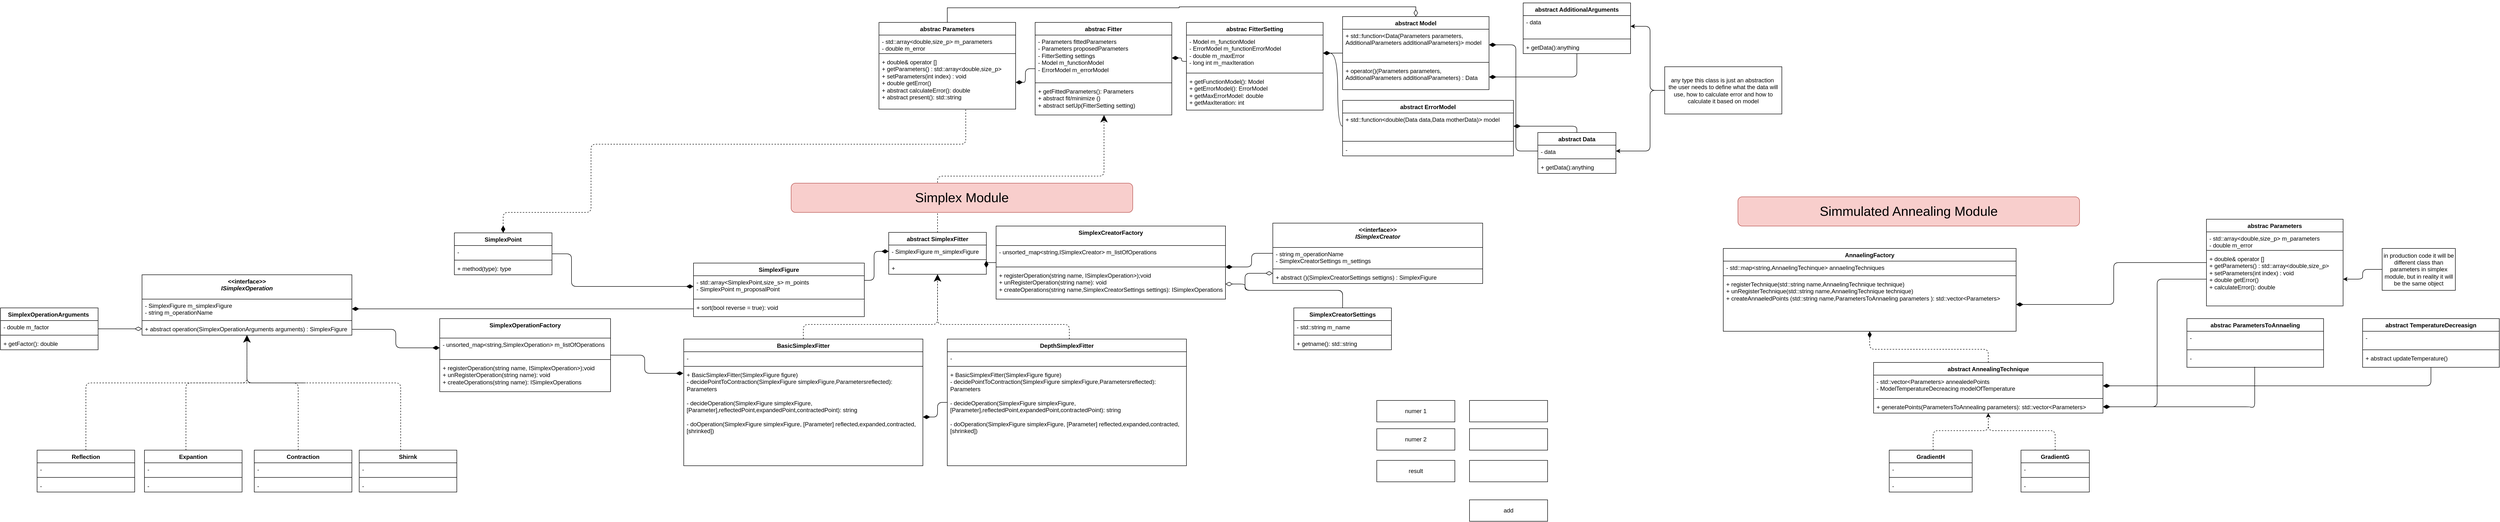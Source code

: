 <mxfile version="21.6.1" type="device" pages="4">
  <diagram name="Fitting module and simulated annealing" id="4ttOccu7J3zMKC5cVIyK">
    <mxGraphModel dx="3795" dy="643" grid="1" gridSize="10" guides="1" tooltips="1" connect="1" arrows="1" fold="1" page="1" pageScale="1" pageWidth="827" pageHeight="1169" math="0" shadow="0">
      <root>
        <mxCell id="0" />
        <mxCell id="1" parent="0" />
        <mxCell id="zNB6hBDcjk5UrMVVQGbG-6" style="edgeStyle=orthogonalEdgeStyle;rounded=0;orthogonalLoop=1;jettySize=auto;html=1;entryX=0.5;entryY=0;entryDx=0;entryDy=0;endArrow=diamondThin;endFill=0;endSize=12;" parent="1" source="FgK2PDGZxnkYuvgnImA7-1" target="FgK2PDGZxnkYuvgnImA7-35" edge="1">
          <mxGeometry relative="1" as="geometry">
            <Array as="points">
              <mxPoint x="160" y="30" />
              <mxPoint x="635" y="30" />
              <mxPoint x="635" y="28" />
              <mxPoint x="1120" y="28" />
            </Array>
          </mxGeometry>
        </mxCell>
        <mxCell id="FgK2PDGZxnkYuvgnImA7-1" value="abstrac Parameters" style="swimlane;fontStyle=1;align=center;verticalAlign=top;childLayout=stackLayout;horizontal=1;startSize=26;horizontalStack=0;resizeParent=1;resizeParentMax=0;resizeLast=0;collapsible=1;marginBottom=0;whiteSpace=wrap;html=1;" parent="1" vertex="1">
          <mxGeometry x="20" y="60" width="280" height="178" as="geometry" />
        </mxCell>
        <mxCell id="FgK2PDGZxnkYuvgnImA7-2" value="- std::array&amp;lt;double,size_p&amp;gt; m_parameters&lt;br&gt;- double m_error" style="text;strokeColor=none;fillColor=none;align=left;verticalAlign=top;spacingLeft=4;spacingRight=4;overflow=hidden;rotatable=0;points=[[0,0.5],[1,0.5]];portConstraint=eastwest;whiteSpace=wrap;html=1;" parent="FgK2PDGZxnkYuvgnImA7-1" vertex="1">
          <mxGeometry y="26" width="280" height="34" as="geometry" />
        </mxCell>
        <mxCell id="FgK2PDGZxnkYuvgnImA7-3" value="" style="line;strokeWidth=1;fillColor=none;align=left;verticalAlign=middle;spacingTop=-1;spacingLeft=3;spacingRight=3;rotatable=0;labelPosition=right;points=[];portConstraint=eastwest;strokeColor=inherit;" parent="FgK2PDGZxnkYuvgnImA7-1" vertex="1">
          <mxGeometry y="60" width="280" height="8" as="geometry" />
        </mxCell>
        <mxCell id="FgK2PDGZxnkYuvgnImA7-4" value="+ double&amp;amp; operator []&amp;nbsp;&lt;br&gt;+ getParameters() : std::array&amp;lt;double,size_p&amp;gt;&lt;br&gt;+ setParameters(int index) : void&lt;br&gt;+ double getError()&lt;br&gt;+ abstract calculateError(): double&lt;br&gt;+ abstract present(): std::string" style="text;strokeColor=none;fillColor=none;align=left;verticalAlign=top;spacingLeft=4;spacingRight=4;overflow=hidden;rotatable=0;points=[[0,0.5],[1,0.5]];portConstraint=eastwest;whiteSpace=wrap;html=1;" parent="FgK2PDGZxnkYuvgnImA7-1" vertex="1">
          <mxGeometry y="68" width="280" height="110" as="geometry" />
        </mxCell>
        <mxCell id="FgK2PDGZxnkYuvgnImA7-18" style="edgeStyle=orthogonalEdgeStyle;rounded=1;orthogonalLoop=1;jettySize=auto;html=1;entryX=0.504;entryY=1.004;entryDx=0;entryDy=0;entryPerimeter=0;endSize=12;dashed=1;" parent="1" source="FgK2PDGZxnkYuvgnImA7-5" target="FgK2PDGZxnkYuvgnImA7-13" edge="1">
          <mxGeometry relative="1" as="geometry" />
        </mxCell>
        <mxCell id="FgK2PDGZxnkYuvgnImA7-5" value="abstract SimplexFitter" style="swimlane;fontStyle=1;align=center;verticalAlign=top;childLayout=stackLayout;horizontal=1;startSize=26;horizontalStack=0;resizeParent=1;resizeParentMax=0;resizeLast=0;collapsible=1;marginBottom=0;whiteSpace=wrap;html=1;" parent="1" vertex="1">
          <mxGeometry x="40" y="491" width="200" height="86" as="geometry" />
        </mxCell>
        <mxCell id="FgK2PDGZxnkYuvgnImA7-6" value="- SimplexFigure m_simplexFigure" style="text;strokeColor=none;fillColor=none;align=left;verticalAlign=top;spacingLeft=4;spacingRight=4;overflow=hidden;rotatable=0;points=[[0,0.5],[1,0.5]];portConstraint=eastwest;whiteSpace=wrap;html=1;" parent="FgK2PDGZxnkYuvgnImA7-5" vertex="1">
          <mxGeometry y="26" width="200" height="26" as="geometry" />
        </mxCell>
        <mxCell id="FgK2PDGZxnkYuvgnImA7-7" value="" style="line;strokeWidth=1;fillColor=none;align=left;verticalAlign=middle;spacingTop=-1;spacingLeft=3;spacingRight=3;rotatable=0;labelPosition=right;points=[];portConstraint=eastwest;strokeColor=inherit;" parent="FgK2PDGZxnkYuvgnImA7-5" vertex="1">
          <mxGeometry y="52" width="200" height="8" as="geometry" />
        </mxCell>
        <mxCell id="FgK2PDGZxnkYuvgnImA7-8" value="+&amp;nbsp;" style="text;strokeColor=none;fillColor=none;align=left;verticalAlign=top;spacingLeft=4;spacingRight=4;overflow=hidden;rotatable=0;points=[[0,0.5],[1,0.5]];portConstraint=eastwest;whiteSpace=wrap;html=1;" parent="FgK2PDGZxnkYuvgnImA7-5" vertex="1">
          <mxGeometry y="60" width="200" height="26" as="geometry" />
        </mxCell>
        <mxCell id="FgK2PDGZxnkYuvgnImA7-9" value="&lt;font style=&quot;font-size: 27px;&quot;&gt;Simplex Module&lt;/font&gt;" style="rounded=1;whiteSpace=wrap;html=1;fillColor=#f8cecc;strokeColor=#b85450;" parent="1" vertex="1">
          <mxGeometry x="-160" y="390" width="700" height="60" as="geometry" />
        </mxCell>
        <mxCell id="zNB6hBDcjk5UrMVVQGbG-7" value="" style="edgeStyle=orthogonalEdgeStyle;rounded=1;orthogonalLoop=1;jettySize=auto;html=1;endArrow=diamondThin;endFill=1;endSize=12;" parent="1" source="FgK2PDGZxnkYuvgnImA7-10" target="FgK2PDGZxnkYuvgnImA7-4" edge="1">
          <mxGeometry relative="1" as="geometry" />
        </mxCell>
        <mxCell id="FgK2PDGZxnkYuvgnImA7-10" value="abstrac Fitter" style="swimlane;fontStyle=1;align=center;verticalAlign=top;childLayout=stackLayout;horizontal=1;startSize=26;horizontalStack=0;resizeParent=1;resizeParentMax=0;resizeLast=0;collapsible=1;marginBottom=0;whiteSpace=wrap;html=1;" parent="1" vertex="1">
          <mxGeometry x="340" y="60" width="280" height="190" as="geometry" />
        </mxCell>
        <mxCell id="FgK2PDGZxnkYuvgnImA7-11" value="- Parameters fittedParameters&lt;br&gt;- Parameters proposedParameters&lt;br&gt;- FitterSetting settings&lt;br&gt;- Model m_functionModel&lt;br&gt;- ErrorModel m_errorModel" style="text;strokeColor=none;fillColor=none;align=left;verticalAlign=top;spacingLeft=4;spacingRight=4;overflow=hidden;rotatable=0;points=[[0,0.5],[1,0.5]];portConstraint=eastwest;whiteSpace=wrap;html=1;" parent="FgK2PDGZxnkYuvgnImA7-10" vertex="1">
          <mxGeometry y="26" width="280" height="94" as="geometry" />
        </mxCell>
        <mxCell id="FgK2PDGZxnkYuvgnImA7-12" value="" style="line;strokeWidth=1;fillColor=none;align=left;verticalAlign=middle;spacingTop=-1;spacingLeft=3;spacingRight=3;rotatable=0;labelPosition=right;points=[];portConstraint=eastwest;strokeColor=inherit;" parent="FgK2PDGZxnkYuvgnImA7-10" vertex="1">
          <mxGeometry y="120" width="280" height="8" as="geometry" />
        </mxCell>
        <mxCell id="FgK2PDGZxnkYuvgnImA7-13" value="+ getFittedParameters(): Parameters&lt;br&gt;+ abstract fit/minimize ()&amp;nbsp;&lt;br&gt;+ abstract setUp(FitterSetting setting)&amp;nbsp;" style="text;strokeColor=none;fillColor=none;align=left;verticalAlign=top;spacingLeft=4;spacingRight=4;overflow=hidden;rotatable=0;points=[[0,0.5],[1,0.5]];portConstraint=eastwest;whiteSpace=wrap;html=1;" parent="FgK2PDGZxnkYuvgnImA7-10" vertex="1">
          <mxGeometry y="128" width="280" height="62" as="geometry" />
        </mxCell>
        <mxCell id="FgK2PDGZxnkYuvgnImA7-86" value="" style="edgeStyle=orthogonalEdgeStyle;rounded=1;orthogonalLoop=1;jettySize=auto;html=1;endArrow=diamondThin;endFill=1;endSize=12;entryX=1;entryY=0.5;entryDx=0;entryDy=0;" parent="1" source="FgK2PDGZxnkYuvgnImA7-14" target="FgK2PDGZxnkYuvgnImA7-11" edge="1">
          <mxGeometry relative="1" as="geometry">
            <Array as="points">
              <mxPoint x="640" y="140" />
              <mxPoint x="640" y="133" />
            </Array>
          </mxGeometry>
        </mxCell>
        <mxCell id="FgK2PDGZxnkYuvgnImA7-14" value="abstrac FitterSetting" style="swimlane;fontStyle=1;align=center;verticalAlign=top;childLayout=stackLayout;horizontal=1;startSize=26;horizontalStack=0;resizeParent=1;resizeParentMax=0;resizeLast=0;collapsible=1;marginBottom=0;whiteSpace=wrap;html=1;" parent="1" vertex="1">
          <mxGeometry x="650" y="60" width="280" height="180" as="geometry" />
        </mxCell>
        <mxCell id="FgK2PDGZxnkYuvgnImA7-15" value="- Model m_functionModel&lt;br&gt;- ErrorModel m_functionErrorModel&lt;br&gt;- double m_maxError&lt;br&gt;- long int m_maxIteration" style="text;strokeColor=none;fillColor=none;align=left;verticalAlign=top;spacingLeft=4;spacingRight=4;overflow=hidden;rotatable=0;points=[[0,0.5],[1,0.5]];portConstraint=eastwest;whiteSpace=wrap;html=1;" parent="FgK2PDGZxnkYuvgnImA7-14" vertex="1">
          <mxGeometry y="26" width="280" height="74" as="geometry" />
        </mxCell>
        <mxCell id="FgK2PDGZxnkYuvgnImA7-16" value="" style="line;strokeWidth=1;fillColor=none;align=left;verticalAlign=middle;spacingTop=-1;spacingLeft=3;spacingRight=3;rotatable=0;labelPosition=right;points=[];portConstraint=eastwest;strokeColor=inherit;" parent="FgK2PDGZxnkYuvgnImA7-14" vertex="1">
          <mxGeometry y="100" width="280" height="8" as="geometry" />
        </mxCell>
        <mxCell id="FgK2PDGZxnkYuvgnImA7-17" value="+ getFunctionModel(): Model&lt;br&gt;+ getErrorModel(): ErrorModel&lt;br&gt;+ getMaxErrorModel: double&lt;br&gt;+ getMaxIteration: int" style="text;strokeColor=none;fillColor=none;align=left;verticalAlign=top;spacingLeft=4;spacingRight=4;overflow=hidden;rotatable=0;points=[[0,0.5],[1,0.5]];portConstraint=eastwest;whiteSpace=wrap;html=1;" parent="FgK2PDGZxnkYuvgnImA7-14" vertex="1">
          <mxGeometry y="108" width="280" height="72" as="geometry" />
        </mxCell>
        <mxCell id="tdVDeQC6YtVaGwf4Gekd-1" style="edgeStyle=orthogonalEdgeStyle;rounded=1;orthogonalLoop=1;jettySize=auto;html=1;entryX=1;entryY=0.5;entryDx=0;entryDy=0;endArrow=diamondThin;endFill=1;endSize=12;exitX=0;exitY=0.5;exitDx=0;exitDy=0;" parent="1" source="FgK2PDGZxnkYuvgnImA7-26" target="zNB6hBDcjk5UrMVVQGbG-14" edge="1">
          <mxGeometry relative="1" as="geometry">
            <Array as="points">
              <mxPoint x="-1020" y="648" />
              <mxPoint x="-1020" y="648" />
            </Array>
          </mxGeometry>
        </mxCell>
        <mxCell id="FgK2PDGZxnkYuvgnImA7-23" value="SimplexFigure" style="swimlane;fontStyle=1;align=center;verticalAlign=top;childLayout=stackLayout;horizontal=1;startSize=26;horizontalStack=0;resizeParent=1;resizeParentMax=0;resizeLast=0;collapsible=1;marginBottom=0;whiteSpace=wrap;html=1;" parent="1" vertex="1">
          <mxGeometry x="-360" y="554" width="350" height="110" as="geometry" />
        </mxCell>
        <mxCell id="FgK2PDGZxnkYuvgnImA7-24" value="- std::array&amp;lt;SimplexPoint,size_s&amp;gt; m_points&lt;br&gt;- SimplexPoint m_proposalPoint" style="text;strokeColor=none;fillColor=none;align=left;verticalAlign=top;spacingLeft=4;spacingRight=4;overflow=hidden;rotatable=0;points=[[0,0.5],[1,0.5]];portConstraint=eastwest;whiteSpace=wrap;html=1;" parent="FgK2PDGZxnkYuvgnImA7-23" vertex="1">
          <mxGeometry y="26" width="350" height="44" as="geometry" />
        </mxCell>
        <mxCell id="FgK2PDGZxnkYuvgnImA7-25" value="" style="line;strokeWidth=1;fillColor=none;align=left;verticalAlign=middle;spacingTop=-1;spacingLeft=3;spacingRight=3;rotatable=0;labelPosition=right;points=[];portConstraint=eastwest;strokeColor=inherit;" parent="FgK2PDGZxnkYuvgnImA7-23" vertex="1">
          <mxGeometry y="70" width="350" height="8" as="geometry" />
        </mxCell>
        <mxCell id="FgK2PDGZxnkYuvgnImA7-26" value="+ sort(bool reverse = true): void" style="text;strokeColor=none;fillColor=none;align=left;verticalAlign=top;spacingLeft=4;spacingRight=4;overflow=hidden;rotatable=0;points=[[0,0.5],[1,0.5]];portConstraint=eastwest;whiteSpace=wrap;html=1;" parent="FgK2PDGZxnkYuvgnImA7-23" vertex="1">
          <mxGeometry y="78" width="350" height="32" as="geometry" />
        </mxCell>
        <mxCell id="FgK2PDGZxnkYuvgnImA7-32" value="" style="edgeStyle=orthogonalEdgeStyle;rounded=1;orthogonalLoop=1;jettySize=auto;html=1;entryX=0;entryY=0.5;entryDx=0;entryDy=0;endArrow=diamondThin;endFill=1;endSize=12;" parent="1" source="FgK2PDGZxnkYuvgnImA7-27" target="FgK2PDGZxnkYuvgnImA7-24" edge="1">
          <mxGeometry relative="1" as="geometry">
            <Array as="points">
              <mxPoint x="-610" y="535" />
              <mxPoint x="-610" y="602" />
            </Array>
          </mxGeometry>
        </mxCell>
        <mxCell id="FgK2PDGZxnkYuvgnImA7-27" value="SimplexPoint" style="swimlane;fontStyle=1;align=center;verticalAlign=top;childLayout=stackLayout;horizontal=1;startSize=26;horizontalStack=0;resizeParent=1;resizeParentMax=0;resizeLast=0;collapsible=1;marginBottom=0;whiteSpace=wrap;html=1;" parent="1" vertex="1">
          <mxGeometry x="-850" y="492" width="200" height="86" as="geometry" />
        </mxCell>
        <mxCell id="FgK2PDGZxnkYuvgnImA7-28" value="-" style="text;strokeColor=none;fillColor=none;align=left;verticalAlign=top;spacingLeft=4;spacingRight=4;overflow=hidden;rotatable=0;points=[[0,0.5],[1,0.5]];portConstraint=eastwest;whiteSpace=wrap;html=1;" parent="FgK2PDGZxnkYuvgnImA7-27" vertex="1">
          <mxGeometry y="26" width="200" height="26" as="geometry" />
        </mxCell>
        <mxCell id="FgK2PDGZxnkYuvgnImA7-29" value="" style="line;strokeWidth=1;fillColor=none;align=left;verticalAlign=middle;spacingTop=-1;spacingLeft=3;spacingRight=3;rotatable=0;labelPosition=right;points=[];portConstraint=eastwest;strokeColor=inherit;" parent="FgK2PDGZxnkYuvgnImA7-27" vertex="1">
          <mxGeometry y="52" width="200" height="8" as="geometry" />
        </mxCell>
        <mxCell id="FgK2PDGZxnkYuvgnImA7-30" value="+ method(type): type" style="text;strokeColor=none;fillColor=none;align=left;verticalAlign=top;spacingLeft=4;spacingRight=4;overflow=hidden;rotatable=0;points=[[0,0.5],[1,0.5]];portConstraint=eastwest;whiteSpace=wrap;html=1;" parent="FgK2PDGZxnkYuvgnImA7-27" vertex="1">
          <mxGeometry y="60" width="200" height="26" as="geometry" />
        </mxCell>
        <mxCell id="FgK2PDGZxnkYuvgnImA7-31" value="" style="edgeStyle=orthogonalEdgeStyle;rounded=1;orthogonalLoop=1;jettySize=auto;html=1;endSize=12;endArrow=diamondThin;endFill=1;entryX=0;entryY=0.5;entryDx=0;entryDy=0;exitX=1;exitY=0.216;exitDx=0;exitDy=0;exitPerimeter=0;" parent="1" source="FgK2PDGZxnkYuvgnImA7-24" target="FgK2PDGZxnkYuvgnImA7-6" edge="1">
          <mxGeometry relative="1" as="geometry">
            <Array as="points">
              <mxPoint x="10" y="590" />
              <mxPoint x="10" y="530" />
            </Array>
          </mxGeometry>
        </mxCell>
        <mxCell id="FgK2PDGZxnkYuvgnImA7-49" value="" style="edgeStyle=orthogonalEdgeStyle;orthogonalLoop=1;jettySize=auto;html=1;endSize=12;endArrow=diamondThin;endFill=1;curved=1;" parent="1" source="FgK2PDGZxnkYuvgnImA7-35" target="FgK2PDGZxnkYuvgnImA7-15" edge="1">
          <mxGeometry relative="1" as="geometry" />
        </mxCell>
        <mxCell id="FgK2PDGZxnkYuvgnImA7-35" value="abstract Model" style="swimlane;fontStyle=1;align=center;verticalAlign=top;childLayout=stackLayout;horizontal=1;startSize=26;horizontalStack=0;resizeParent=1;resizeParentMax=0;resizeLast=0;collapsible=1;marginBottom=0;whiteSpace=wrap;html=1;" parent="1" vertex="1">
          <mxGeometry x="970" y="48" width="300" height="150" as="geometry" />
        </mxCell>
        <mxCell id="FgK2PDGZxnkYuvgnImA7-36" value="+ std::function&amp;lt;Data(Parameters parameters,&lt;br&gt;AdditionalParameters additionalParameters)&amp;gt; model" style="text;strokeColor=none;fillColor=none;align=left;verticalAlign=top;spacingLeft=4;spacingRight=4;overflow=hidden;rotatable=0;points=[[0,0.5],[1,0.5]];portConstraint=eastwest;whiteSpace=wrap;html=1;" parent="FgK2PDGZxnkYuvgnImA7-35" vertex="1">
          <mxGeometry y="26" width="300" height="64" as="geometry" />
        </mxCell>
        <mxCell id="FgK2PDGZxnkYuvgnImA7-37" value="" style="line;strokeWidth=1;fillColor=none;align=left;verticalAlign=middle;spacingTop=-1;spacingLeft=3;spacingRight=3;rotatable=0;labelPosition=right;points=[];portConstraint=eastwest;strokeColor=inherit;" parent="FgK2PDGZxnkYuvgnImA7-35" vertex="1">
          <mxGeometry y="90" width="300" height="8" as="geometry" />
        </mxCell>
        <mxCell id="FgK2PDGZxnkYuvgnImA7-38" value="+ operator()(Parameters parameters, AdditionalParameters additionalParameters) : Data" style="text;strokeColor=none;fillColor=none;align=left;verticalAlign=top;spacingLeft=4;spacingRight=4;overflow=hidden;rotatable=0;points=[[0,0.5],[1,0.5]];portConstraint=eastwest;whiteSpace=wrap;html=1;" parent="FgK2PDGZxnkYuvgnImA7-35" vertex="1">
          <mxGeometry y="98" width="300" height="52" as="geometry" />
        </mxCell>
        <mxCell id="FgK2PDGZxnkYuvgnImA7-50" value="" style="edgeStyle=orthogonalEdgeStyle;orthogonalLoop=1;jettySize=auto;html=1;entryX=1;entryY=0.5;entryDx=0;entryDy=0;endArrow=diamondThin;endFill=1;endSize=12;curved=1;exitX=0;exitY=0.5;exitDx=0;exitDy=0;" parent="1" source="FgK2PDGZxnkYuvgnImA7-41" target="FgK2PDGZxnkYuvgnImA7-15" edge="1">
          <mxGeometry relative="1" as="geometry">
            <Array as="points">
              <mxPoint x="960" y="273" />
              <mxPoint x="960" y="123" />
            </Array>
          </mxGeometry>
        </mxCell>
        <mxCell id="FgK2PDGZxnkYuvgnImA7-40" value="abstract ErrorModel" style="swimlane;fontStyle=1;align=center;verticalAlign=top;childLayout=stackLayout;horizontal=1;startSize=26;horizontalStack=0;resizeParent=1;resizeParentMax=0;resizeLast=0;collapsible=1;marginBottom=0;whiteSpace=wrap;html=1;" parent="1" vertex="1">
          <mxGeometry x="970" y="220" width="350" height="114" as="geometry" />
        </mxCell>
        <mxCell id="FgK2PDGZxnkYuvgnImA7-41" value="+ std::function&amp;lt;double(Data data,Data motherData)&amp;gt; model" style="text;strokeColor=none;fillColor=none;align=left;verticalAlign=top;spacingLeft=4;spacingRight=4;overflow=hidden;rotatable=0;points=[[0,0.5],[1,0.5]];portConstraint=eastwest;whiteSpace=wrap;html=1;" parent="FgK2PDGZxnkYuvgnImA7-40" vertex="1">
          <mxGeometry y="26" width="350" height="54" as="geometry" />
        </mxCell>
        <mxCell id="FgK2PDGZxnkYuvgnImA7-42" value="" style="line;strokeWidth=1;fillColor=none;align=left;verticalAlign=middle;spacingTop=-1;spacingLeft=3;spacingRight=3;rotatable=0;labelPosition=right;points=[];portConstraint=eastwest;strokeColor=inherit;" parent="FgK2PDGZxnkYuvgnImA7-40" vertex="1">
          <mxGeometry y="80" width="350" height="8" as="geometry" />
        </mxCell>
        <mxCell id="FgK2PDGZxnkYuvgnImA7-43" value="-" style="text;strokeColor=none;fillColor=none;align=left;verticalAlign=top;spacingLeft=4;spacingRight=4;overflow=hidden;rotatable=0;points=[[0,0.5],[1,0.5]];portConstraint=eastwest;whiteSpace=wrap;html=1;" parent="FgK2PDGZxnkYuvgnImA7-40" vertex="1">
          <mxGeometry y="88" width="350" height="26" as="geometry" />
        </mxCell>
        <mxCell id="FgK2PDGZxnkYuvgnImA7-48" value="" style="edgeStyle=orthogonalEdgeStyle;rounded=1;orthogonalLoop=1;jettySize=auto;html=1;endSize=12;dashed=1;exitX=0.5;exitY=0;exitDx=0;exitDy=0;entryX=0.5;entryY=1;entryDx=0;entryDy=0;" parent="1" source="FgK2PDGZxnkYuvgnImA7-44" target="FgK2PDGZxnkYuvgnImA7-5" edge="1">
          <mxGeometry relative="1" as="geometry">
            <Array as="points">
              <mxPoint x="-135" y="680" />
              <mxPoint x="140" y="680" />
            </Array>
          </mxGeometry>
        </mxCell>
        <mxCell id="FgK2PDGZxnkYuvgnImA7-44" value="BasicSimplexFitter" style="swimlane;fontStyle=1;align=center;verticalAlign=top;childLayout=stackLayout;horizontal=1;startSize=26;horizontalStack=0;resizeParent=1;resizeParentMax=0;resizeLast=0;collapsible=1;marginBottom=0;whiteSpace=wrap;html=1;" parent="1" vertex="1">
          <mxGeometry x="-380" y="710" width="490" height="260" as="geometry" />
        </mxCell>
        <mxCell id="FgK2PDGZxnkYuvgnImA7-45" value="-&amp;nbsp;" style="text;strokeColor=none;fillColor=none;align=left;verticalAlign=top;spacingLeft=4;spacingRight=4;overflow=hidden;rotatable=0;points=[[0,0.5],[1,0.5]];portConstraint=eastwest;whiteSpace=wrap;html=1;" parent="FgK2PDGZxnkYuvgnImA7-44" vertex="1">
          <mxGeometry y="26" width="490" height="26" as="geometry" />
        </mxCell>
        <mxCell id="FgK2PDGZxnkYuvgnImA7-46" value="" style="line;strokeWidth=1;fillColor=none;align=left;verticalAlign=middle;spacingTop=-1;spacingLeft=3;spacingRight=3;rotatable=0;labelPosition=right;points=[];portConstraint=eastwest;strokeColor=inherit;" parent="FgK2PDGZxnkYuvgnImA7-44" vertex="1">
          <mxGeometry y="52" width="490" height="8" as="geometry" />
        </mxCell>
        <mxCell id="FgK2PDGZxnkYuvgnImA7-47" value="+ BasicSimplexFitter(SimplexFigure figure)&lt;br&gt;- decidePointToContraction(SimplexFigure simplexFigure,Parametersreflected): Parameters&lt;br&gt;&lt;br&gt;- decideOperation(SimplexFigure simplexFigure,&lt;br&gt;[Parameter],reflectedPoint,expandedPoint,contractedPoint): string&lt;br&gt;&lt;br&gt;- doOperation(SimplexFigure simplexFigure, [Parameter] reflected,expanded,contracted,[shrinked])" style="text;strokeColor=none;fillColor=none;align=left;verticalAlign=top;spacingLeft=4;spacingRight=4;overflow=hidden;rotatable=0;points=[[0,0.5],[1,0.5]];portConstraint=eastwest;whiteSpace=wrap;html=1;" parent="FgK2PDGZxnkYuvgnImA7-44" vertex="1">
          <mxGeometry y="60" width="490" height="200" as="geometry" />
        </mxCell>
        <mxCell id="FgK2PDGZxnkYuvgnImA7-105" style="edgeStyle=orthogonalEdgeStyle;rounded=1;orthogonalLoop=1;jettySize=auto;html=1;endArrow=diamondThin;endFill=1;endSize=12;entryX=1;entryY=0.5;entryDx=0;entryDy=0;" parent="1" source="FgK2PDGZxnkYuvgnImA7-51" target="FgK2PDGZxnkYuvgnImA7-41" edge="1">
          <mxGeometry relative="1" as="geometry">
            <mxPoint x="1310" y="220" as="targetPoint" />
            <Array as="points">
              <mxPoint x="1450" y="273" />
            </Array>
          </mxGeometry>
        </mxCell>
        <mxCell id="FgK2PDGZxnkYuvgnImA7-51" value="abstract Data" style="swimlane;fontStyle=1;align=center;verticalAlign=top;childLayout=stackLayout;horizontal=1;startSize=26;horizontalStack=0;resizeParent=1;resizeParentMax=0;resizeLast=0;collapsible=1;marginBottom=0;whiteSpace=wrap;html=1;" parent="1" vertex="1">
          <mxGeometry x="1370" y="286" width="160" height="84" as="geometry" />
        </mxCell>
        <mxCell id="FgK2PDGZxnkYuvgnImA7-52" value="- data" style="text;strokeColor=none;fillColor=none;align=left;verticalAlign=top;spacingLeft=4;spacingRight=4;overflow=hidden;rotatable=0;points=[[0,0.5],[1,0.5]];portConstraint=eastwest;whiteSpace=wrap;html=1;" parent="FgK2PDGZxnkYuvgnImA7-51" vertex="1">
          <mxGeometry y="26" width="160" height="24" as="geometry" />
        </mxCell>
        <mxCell id="FgK2PDGZxnkYuvgnImA7-53" value="" style="line;strokeWidth=1;fillColor=none;align=left;verticalAlign=middle;spacingTop=-1;spacingLeft=3;spacingRight=3;rotatable=0;labelPosition=right;points=[];portConstraint=eastwest;strokeColor=inherit;" parent="FgK2PDGZxnkYuvgnImA7-51" vertex="1">
          <mxGeometry y="50" width="160" height="8" as="geometry" />
        </mxCell>
        <mxCell id="FgK2PDGZxnkYuvgnImA7-54" value="+ getData():anything" style="text;strokeColor=none;fillColor=none;align=left;verticalAlign=top;spacingLeft=4;spacingRight=4;overflow=hidden;rotatable=0;points=[[0,0.5],[1,0.5]];portConstraint=eastwest;whiteSpace=wrap;html=1;" parent="FgK2PDGZxnkYuvgnImA7-51" vertex="1">
          <mxGeometry y="58" width="160" height="26" as="geometry" />
        </mxCell>
        <mxCell id="FgK2PDGZxnkYuvgnImA7-58" value="" style="edgeStyle=orthogonalEdgeStyle;rounded=1;orthogonalLoop=1;jettySize=auto;html=1;entryX=1;entryY=0.5;entryDx=0;entryDy=0;" parent="1" source="FgK2PDGZxnkYuvgnImA7-57" target="FgK2PDGZxnkYuvgnImA7-52" edge="1">
          <mxGeometry relative="1" as="geometry">
            <mxPoint x="1440" y="300" as="targetPoint" />
            <Array as="points">
              <mxPoint x="1600" y="200" />
              <mxPoint x="1600" y="324" />
            </Array>
          </mxGeometry>
        </mxCell>
        <mxCell id="FgK2PDGZxnkYuvgnImA7-63" style="edgeStyle=orthogonalEdgeStyle;rounded=1;orthogonalLoop=1;jettySize=auto;html=1;entryX=1;entryY=0.5;entryDx=0;entryDy=0;" parent="1" source="FgK2PDGZxnkYuvgnImA7-57" target="FgK2PDGZxnkYuvgnImA7-60" edge="1">
          <mxGeometry relative="1" as="geometry">
            <Array as="points">
              <mxPoint x="1600" y="199" />
              <mxPoint x="1600" y="68" />
            </Array>
          </mxGeometry>
        </mxCell>
        <mxCell id="FgK2PDGZxnkYuvgnImA7-57" value="any type this class is just an abstraction&amp;nbsp;&lt;br&gt;the user needs to define what the data will use, how to calculate error and how to calculate it based on model" style="rounded=0;whiteSpace=wrap;html=1;" parent="1" vertex="1">
          <mxGeometry x="1630" y="151" width="240" height="97" as="geometry" />
        </mxCell>
        <mxCell id="FgK2PDGZxnkYuvgnImA7-104" value="" style="edgeStyle=orthogonalEdgeStyle;rounded=1;orthogonalLoop=1;jettySize=auto;html=1;endArrow=diamondThin;endFill=1;endSize=12;" parent="1" source="FgK2PDGZxnkYuvgnImA7-59" target="FgK2PDGZxnkYuvgnImA7-38" edge="1">
          <mxGeometry relative="1" as="geometry" />
        </mxCell>
        <mxCell id="FgK2PDGZxnkYuvgnImA7-59" value="abstract AdditionalArguments" style="swimlane;fontStyle=1;align=center;verticalAlign=top;childLayout=stackLayout;horizontal=1;startSize=26;horizontalStack=0;resizeParent=1;resizeParentMax=0;resizeLast=0;collapsible=1;marginBottom=0;whiteSpace=wrap;html=1;" parent="1" vertex="1">
          <mxGeometry x="1340" y="20" width="220" height="104" as="geometry" />
        </mxCell>
        <mxCell id="FgK2PDGZxnkYuvgnImA7-60" value="- data" style="text;strokeColor=none;fillColor=none;align=left;verticalAlign=top;spacingLeft=4;spacingRight=4;overflow=hidden;rotatable=0;points=[[0,0.5],[1,0.5]];portConstraint=eastwest;whiteSpace=wrap;html=1;" parent="FgK2PDGZxnkYuvgnImA7-59" vertex="1">
          <mxGeometry y="26" width="220" height="44" as="geometry" />
        </mxCell>
        <mxCell id="FgK2PDGZxnkYuvgnImA7-61" value="" style="line;strokeWidth=1;fillColor=none;align=left;verticalAlign=middle;spacingTop=-1;spacingLeft=3;spacingRight=3;rotatable=0;labelPosition=right;points=[];portConstraint=eastwest;strokeColor=inherit;" parent="FgK2PDGZxnkYuvgnImA7-59" vertex="1">
          <mxGeometry y="70" width="220" height="8" as="geometry" />
        </mxCell>
        <mxCell id="FgK2PDGZxnkYuvgnImA7-62" value="+ getData():anything" style="text;strokeColor=none;fillColor=none;align=left;verticalAlign=top;spacingLeft=4;spacingRight=4;overflow=hidden;rotatable=0;points=[[0,0.5],[1,0.5]];portConstraint=eastwest;whiteSpace=wrap;html=1;" parent="FgK2PDGZxnkYuvgnImA7-59" vertex="1">
          <mxGeometry y="78" width="220" height="26" as="geometry" />
        </mxCell>
        <mxCell id="FgK2PDGZxnkYuvgnImA7-64" value="&lt;font style=&quot;font-size: 27px;&quot;&gt;Simmulated Annealing Module&lt;br&gt;&lt;/font&gt;" style="rounded=1;whiteSpace=wrap;html=1;fillColor=#f8cecc;strokeColor=#b85450;" parent="1" vertex="1">
          <mxGeometry x="1780" y="418" width="700" height="60" as="geometry" />
        </mxCell>
        <mxCell id="FgK2PDGZxnkYuvgnImA7-87" style="edgeStyle=orthogonalEdgeStyle;rounded=1;orthogonalLoop=1;jettySize=auto;html=1;endArrow=diamondThin;endFill=1;endSize=11;dashed=1;" parent="1" source="FgK2PDGZxnkYuvgnImA7-65" target="FgK2PDGZxnkYuvgnImA7-76" edge="1">
          <mxGeometry relative="1" as="geometry" />
        </mxCell>
        <mxCell id="FgK2PDGZxnkYuvgnImA7-65" value="abstract AnnealingTechnique" style="swimlane;fontStyle=1;align=center;verticalAlign=top;childLayout=stackLayout;horizontal=1;startSize=26;horizontalStack=0;resizeParent=1;resizeParentMax=0;resizeLast=0;collapsible=1;marginBottom=0;whiteSpace=wrap;html=1;" parent="1" vertex="1">
          <mxGeometry x="2058" y="758" width="470" height="104" as="geometry" />
        </mxCell>
        <mxCell id="FgK2PDGZxnkYuvgnImA7-66" value="- std::vector&amp;lt;Parameters&amp;gt; annealedePoints&lt;br&gt;- ModelTemperatureDecreacing modelOfTemperature" style="text;strokeColor=none;fillColor=none;align=left;verticalAlign=top;spacingLeft=4;spacingRight=4;overflow=hidden;rotatable=0;points=[[0,0.5],[1,0.5]];portConstraint=eastwest;whiteSpace=wrap;html=1;" parent="FgK2PDGZxnkYuvgnImA7-65" vertex="1">
          <mxGeometry y="26" width="470" height="44" as="geometry" />
        </mxCell>
        <mxCell id="FgK2PDGZxnkYuvgnImA7-67" value="" style="line;strokeWidth=1;fillColor=none;align=left;verticalAlign=middle;spacingTop=-1;spacingLeft=3;spacingRight=3;rotatable=0;labelPosition=right;points=[];portConstraint=eastwest;strokeColor=inherit;" parent="FgK2PDGZxnkYuvgnImA7-65" vertex="1">
          <mxGeometry y="70" width="470" height="8" as="geometry" />
        </mxCell>
        <mxCell id="FgK2PDGZxnkYuvgnImA7-68" value="+ generatePoints(ParametersToAnnealing parameters): std::vector&amp;lt;Parameters&amp;gt;" style="text;strokeColor=none;fillColor=none;align=left;verticalAlign=top;spacingLeft=4;spacingRight=4;overflow=hidden;rotatable=0;points=[[0,0.5],[1,0.5]];portConstraint=eastwest;whiteSpace=wrap;html=1;" parent="FgK2PDGZxnkYuvgnImA7-65" vertex="1">
          <mxGeometry y="78" width="470" height="26" as="geometry" />
        </mxCell>
        <mxCell id="FgK2PDGZxnkYuvgnImA7-80" style="edgeStyle=orthogonalEdgeStyle;rounded=1;orthogonalLoop=1;jettySize=auto;html=1;entryX=1;entryY=0.5;entryDx=0;entryDy=0;endArrow=diamondThin;endFill=1;endSize=12;" parent="1" source="FgK2PDGZxnkYuvgnImA7-69" target="FgK2PDGZxnkYuvgnImA7-79" edge="1">
          <mxGeometry relative="1" as="geometry" />
        </mxCell>
        <mxCell id="FgK2PDGZxnkYuvgnImA7-69" value="abstrac Parameters" style="swimlane;fontStyle=1;align=center;verticalAlign=top;childLayout=stackLayout;horizontal=1;startSize=26;horizontalStack=0;resizeParent=1;resizeParentMax=0;resizeLast=0;collapsible=1;marginBottom=0;whiteSpace=wrap;html=1;" parent="1" vertex="1">
          <mxGeometry x="2740" y="464" width="280" height="178" as="geometry" />
        </mxCell>
        <mxCell id="FgK2PDGZxnkYuvgnImA7-70" value="- std::array&amp;lt;double,size_p&amp;gt; m_parameters&lt;br&gt;- double m_error" style="text;strokeColor=none;fillColor=none;align=left;verticalAlign=top;spacingLeft=4;spacingRight=4;overflow=hidden;rotatable=0;points=[[0,0.5],[1,0.5]];portConstraint=eastwest;whiteSpace=wrap;html=1;" parent="FgK2PDGZxnkYuvgnImA7-69" vertex="1">
          <mxGeometry y="26" width="280" height="34" as="geometry" />
        </mxCell>
        <mxCell id="FgK2PDGZxnkYuvgnImA7-71" value="" style="line;strokeWidth=1;fillColor=none;align=left;verticalAlign=middle;spacingTop=-1;spacingLeft=3;spacingRight=3;rotatable=0;labelPosition=right;points=[];portConstraint=eastwest;strokeColor=inherit;" parent="FgK2PDGZxnkYuvgnImA7-69" vertex="1">
          <mxGeometry y="60" width="280" height="8" as="geometry" />
        </mxCell>
        <mxCell id="FgK2PDGZxnkYuvgnImA7-72" value="+ double&amp;amp; operator []&amp;nbsp;&lt;br&gt;+ getParameters() : std::array&amp;lt;double,size_p&amp;gt;&lt;br&gt;+ setParameters(int index) : void&lt;br&gt;+ double getError()&lt;br&gt;+ calculateError(): double" style="text;strokeColor=none;fillColor=none;align=left;verticalAlign=top;spacingLeft=4;spacingRight=4;overflow=hidden;rotatable=0;points=[[0,0.5],[1,0.5]];portConstraint=eastwest;whiteSpace=wrap;html=1;" parent="FgK2PDGZxnkYuvgnImA7-69" vertex="1">
          <mxGeometry y="68" width="280" height="110" as="geometry" />
        </mxCell>
        <mxCell id="FgK2PDGZxnkYuvgnImA7-73" value="" style="edgeStyle=orthogonalEdgeStyle;rounded=1;orthogonalLoop=1;jettySize=auto;html=1;endSize=12;endArrow=diamondThin;endFill=1;" parent="1" source="FgK2PDGZxnkYuvgnImA7-72" target="FgK2PDGZxnkYuvgnImA7-68" edge="1">
          <mxGeometry relative="1" as="geometry" />
        </mxCell>
        <mxCell id="FgK2PDGZxnkYuvgnImA7-75" value="" style="edgeStyle=orthogonalEdgeStyle;rounded=1;orthogonalLoop=1;jettySize=auto;html=1;" parent="1" source="FgK2PDGZxnkYuvgnImA7-74" target="FgK2PDGZxnkYuvgnImA7-72" edge="1">
          <mxGeometry relative="1" as="geometry" />
        </mxCell>
        <mxCell id="FgK2PDGZxnkYuvgnImA7-74" value="in production code it will be different class than parameters in simplex module, but in reality it will be the same object" style="rounded=0;whiteSpace=wrap;html=1;" parent="1" vertex="1">
          <mxGeometry x="3100" y="524" width="150" height="86" as="geometry" />
        </mxCell>
        <mxCell id="FgK2PDGZxnkYuvgnImA7-76" value="AnnaelingFactory" style="swimlane;fontStyle=1;align=center;verticalAlign=top;childLayout=stackLayout;horizontal=1;startSize=26;horizontalStack=0;resizeParent=1;resizeParentMax=0;resizeLast=0;collapsible=1;marginBottom=0;whiteSpace=wrap;html=1;" parent="1" vertex="1">
          <mxGeometry x="1750" y="524" width="600" height="170" as="geometry" />
        </mxCell>
        <mxCell id="FgK2PDGZxnkYuvgnImA7-77" value="- std::map&amp;lt;string,AnnaelingTechinque&amp;gt; annaelingTechniques" style="text;strokeColor=none;fillColor=none;align=left;verticalAlign=top;spacingLeft=4;spacingRight=4;overflow=hidden;rotatable=0;points=[[0,0.5],[1,0.5]];portConstraint=eastwest;whiteSpace=wrap;html=1;" parent="FgK2PDGZxnkYuvgnImA7-76" vertex="1">
          <mxGeometry y="26" width="600" height="26" as="geometry" />
        </mxCell>
        <mxCell id="FgK2PDGZxnkYuvgnImA7-78" value="" style="line;strokeWidth=1;fillColor=none;align=left;verticalAlign=middle;spacingTop=-1;spacingLeft=3;spacingRight=3;rotatable=0;labelPosition=right;points=[];portConstraint=eastwest;strokeColor=inherit;" parent="FgK2PDGZxnkYuvgnImA7-76" vertex="1">
          <mxGeometry y="52" width="600" height="8" as="geometry" />
        </mxCell>
        <mxCell id="FgK2PDGZxnkYuvgnImA7-79" value="+ registerTechnique(std::string name,AnnaelingTechnique technique)&lt;br&gt;+ unRegisterTechnique(std::string name,AnnaelingTechnique technique)&lt;br&gt;+ createAnnaeledPoints (std::string name,ParametersToAnnaeling parameters ): std::vector&amp;lt;Parameters&amp;gt;&amp;nbsp;&lt;br style=&quot;border-color: var(--border-color);&quot;&gt;&amp;nbsp;" style="text;strokeColor=none;fillColor=none;align=left;verticalAlign=top;spacingLeft=4;spacingRight=4;overflow=hidden;rotatable=0;points=[[0,0.5],[1,0.5]];portConstraint=eastwest;whiteSpace=wrap;html=1;" parent="FgK2PDGZxnkYuvgnImA7-76" vertex="1">
          <mxGeometry y="60" width="600" height="110" as="geometry" />
        </mxCell>
        <mxCell id="FgK2PDGZxnkYuvgnImA7-85" style="edgeStyle=orthogonalEdgeStyle;rounded=1;orthogonalLoop=1;jettySize=auto;html=1;entryX=1;entryY=0.5;entryDx=0;entryDy=0;endArrow=diamondThin;endFill=1;endSize=12;exitX=0.496;exitY=0.969;exitDx=0;exitDy=0;exitPerimeter=0;" parent="1" source="FgK2PDGZxnkYuvgnImA7-84" target="FgK2PDGZxnkYuvgnImA7-68" edge="1">
          <mxGeometry relative="1" as="geometry">
            <Array as="points">
              <mxPoint x="2839" y="850" />
              <mxPoint x="2830" y="850" />
            </Array>
          </mxGeometry>
        </mxCell>
        <mxCell id="FgK2PDGZxnkYuvgnImA7-81" value="abstrac ParametersToAnnaeling" style="swimlane;fontStyle=1;align=center;verticalAlign=top;childLayout=stackLayout;horizontal=1;startSize=26;horizontalStack=0;resizeParent=1;resizeParentMax=0;resizeLast=0;collapsible=1;marginBottom=0;whiteSpace=wrap;html=1;" parent="1" vertex="1">
          <mxGeometry x="2700" y="668" width="280" height="100" as="geometry" />
        </mxCell>
        <mxCell id="FgK2PDGZxnkYuvgnImA7-82" value="-&amp;nbsp;" style="text;strokeColor=none;fillColor=none;align=left;verticalAlign=top;spacingLeft=4;spacingRight=4;overflow=hidden;rotatable=0;points=[[0,0.5],[1,0.5]];portConstraint=eastwest;whiteSpace=wrap;html=1;" parent="FgK2PDGZxnkYuvgnImA7-81" vertex="1">
          <mxGeometry y="26" width="280" height="34" as="geometry" />
        </mxCell>
        <mxCell id="FgK2PDGZxnkYuvgnImA7-83" value="" style="line;strokeWidth=1;fillColor=none;align=left;verticalAlign=middle;spacingTop=-1;spacingLeft=3;spacingRight=3;rotatable=0;labelPosition=right;points=[];portConstraint=eastwest;strokeColor=inherit;" parent="FgK2PDGZxnkYuvgnImA7-81" vertex="1">
          <mxGeometry y="60" width="280" height="8" as="geometry" />
        </mxCell>
        <mxCell id="FgK2PDGZxnkYuvgnImA7-84" value="-" style="text;strokeColor=none;fillColor=none;align=left;verticalAlign=top;spacingLeft=4;spacingRight=4;overflow=hidden;rotatable=0;points=[[0,0.5],[1,0.5]];portConstraint=eastwest;whiteSpace=wrap;html=1;" parent="FgK2PDGZxnkYuvgnImA7-81" vertex="1">
          <mxGeometry y="68" width="280" height="32" as="geometry" />
        </mxCell>
        <mxCell id="FgK2PDGZxnkYuvgnImA7-92" style="edgeStyle=orthogonalEdgeStyle;rounded=1;orthogonalLoop=1;jettySize=auto;html=1;dashed=1;" parent="1" source="FgK2PDGZxnkYuvgnImA7-88" target="FgK2PDGZxnkYuvgnImA7-65" edge="1">
          <mxGeometry relative="1" as="geometry">
            <mxPoint x="2300" y="888" as="targetPoint" />
            <Array as="points">
              <mxPoint x="2180" y="898" />
              <mxPoint x="2293" y="898" />
            </Array>
          </mxGeometry>
        </mxCell>
        <mxCell id="FgK2PDGZxnkYuvgnImA7-88" value="GradientH" style="swimlane;fontStyle=1;align=center;verticalAlign=top;childLayout=stackLayout;horizontal=1;startSize=26;horizontalStack=0;resizeParent=1;resizeParentMax=0;resizeLast=0;collapsible=1;marginBottom=0;whiteSpace=wrap;html=1;" parent="1" vertex="1">
          <mxGeometry x="2090" y="938" width="170" height="86" as="geometry" />
        </mxCell>
        <mxCell id="FgK2PDGZxnkYuvgnImA7-89" value="-" style="text;strokeColor=none;fillColor=none;align=left;verticalAlign=top;spacingLeft=4;spacingRight=4;overflow=hidden;rotatable=0;points=[[0,0.5],[1,0.5]];portConstraint=eastwest;whiteSpace=wrap;html=1;" parent="FgK2PDGZxnkYuvgnImA7-88" vertex="1">
          <mxGeometry y="26" width="170" height="26" as="geometry" />
        </mxCell>
        <mxCell id="FgK2PDGZxnkYuvgnImA7-90" value="" style="line;strokeWidth=1;fillColor=none;align=left;verticalAlign=middle;spacingTop=-1;spacingLeft=3;spacingRight=3;rotatable=0;labelPosition=right;points=[];portConstraint=eastwest;strokeColor=inherit;" parent="FgK2PDGZxnkYuvgnImA7-88" vertex="1">
          <mxGeometry y="52" width="170" height="8" as="geometry" />
        </mxCell>
        <mxCell id="FgK2PDGZxnkYuvgnImA7-91" value="-" style="text;strokeColor=none;fillColor=none;align=left;verticalAlign=top;spacingLeft=4;spacingRight=4;overflow=hidden;rotatable=0;points=[[0,0.5],[1,0.5]];portConstraint=eastwest;whiteSpace=wrap;html=1;" parent="FgK2PDGZxnkYuvgnImA7-88" vertex="1">
          <mxGeometry y="60" width="170" height="26" as="geometry" />
        </mxCell>
        <mxCell id="FgK2PDGZxnkYuvgnImA7-97" value="" style="edgeStyle=orthogonalEdgeStyle;rounded=1;orthogonalLoop=1;jettySize=auto;html=1;dashed=1;" parent="1" source="FgK2PDGZxnkYuvgnImA7-93" target="FgK2PDGZxnkYuvgnImA7-68" edge="1">
          <mxGeometry relative="1" as="geometry">
            <Array as="points">
              <mxPoint x="2430" y="898" />
              <mxPoint x="2293" y="898" />
            </Array>
          </mxGeometry>
        </mxCell>
        <mxCell id="FgK2PDGZxnkYuvgnImA7-93" value="GradientG" style="swimlane;fontStyle=1;align=center;verticalAlign=top;childLayout=stackLayout;horizontal=1;startSize=26;horizontalStack=0;resizeParent=1;resizeParentMax=0;resizeLast=0;collapsible=1;marginBottom=0;whiteSpace=wrap;html=1;" parent="1" vertex="1">
          <mxGeometry x="2360" y="938" width="140" height="86" as="geometry" />
        </mxCell>
        <mxCell id="FgK2PDGZxnkYuvgnImA7-94" value="-" style="text;strokeColor=none;fillColor=none;align=left;verticalAlign=top;spacingLeft=4;spacingRight=4;overflow=hidden;rotatable=0;points=[[0,0.5],[1,0.5]];portConstraint=eastwest;whiteSpace=wrap;html=1;" parent="FgK2PDGZxnkYuvgnImA7-93" vertex="1">
          <mxGeometry y="26" width="140" height="26" as="geometry" />
        </mxCell>
        <mxCell id="FgK2PDGZxnkYuvgnImA7-95" value="" style="line;strokeWidth=1;fillColor=none;align=left;verticalAlign=middle;spacingTop=-1;spacingLeft=3;spacingRight=3;rotatable=0;labelPosition=right;points=[];portConstraint=eastwest;strokeColor=inherit;" parent="FgK2PDGZxnkYuvgnImA7-93" vertex="1">
          <mxGeometry y="52" width="140" height="8" as="geometry" />
        </mxCell>
        <mxCell id="FgK2PDGZxnkYuvgnImA7-96" value="-" style="text;strokeColor=none;fillColor=none;align=left;verticalAlign=top;spacingLeft=4;spacingRight=4;overflow=hidden;rotatable=0;points=[[0,0.5],[1,0.5]];portConstraint=eastwest;whiteSpace=wrap;html=1;" parent="FgK2PDGZxnkYuvgnImA7-93" vertex="1">
          <mxGeometry y="60" width="140" height="26" as="geometry" />
        </mxCell>
        <mxCell id="FgK2PDGZxnkYuvgnImA7-102" style="edgeStyle=orthogonalEdgeStyle;rounded=1;orthogonalLoop=1;jettySize=auto;html=1;endSize=12;dashed=1;" parent="1" source="FgK2PDGZxnkYuvgnImA7-98" target="FgK2PDGZxnkYuvgnImA7-8" edge="1">
          <mxGeometry relative="1" as="geometry">
            <Array as="points">
              <mxPoint x="410" y="680" />
              <mxPoint x="140" y="680" />
            </Array>
          </mxGeometry>
        </mxCell>
        <mxCell id="FgK2PDGZxnkYuvgnImA7-98" value="DepthSimplexFitter" style="swimlane;fontStyle=1;align=center;verticalAlign=top;childLayout=stackLayout;horizontal=1;startSize=26;horizontalStack=0;resizeParent=1;resizeParentMax=0;resizeLast=0;collapsible=1;marginBottom=0;whiteSpace=wrap;html=1;" parent="1" vertex="1">
          <mxGeometry x="160" y="710" width="490" height="260" as="geometry" />
        </mxCell>
        <mxCell id="FgK2PDGZxnkYuvgnImA7-99" value="-&amp;nbsp;" style="text;strokeColor=none;fillColor=none;align=left;verticalAlign=top;spacingLeft=4;spacingRight=4;overflow=hidden;rotatable=0;points=[[0,0.5],[1,0.5]];portConstraint=eastwest;whiteSpace=wrap;html=1;" parent="FgK2PDGZxnkYuvgnImA7-98" vertex="1">
          <mxGeometry y="26" width="490" height="26" as="geometry" />
        </mxCell>
        <mxCell id="FgK2PDGZxnkYuvgnImA7-100" value="" style="line;strokeWidth=1;fillColor=none;align=left;verticalAlign=middle;spacingTop=-1;spacingLeft=3;spacingRight=3;rotatable=0;labelPosition=right;points=[];portConstraint=eastwest;strokeColor=inherit;" parent="FgK2PDGZxnkYuvgnImA7-98" vertex="1">
          <mxGeometry y="52" width="490" height="8" as="geometry" />
        </mxCell>
        <mxCell id="FgK2PDGZxnkYuvgnImA7-101" value="+ BasicSimplexFitter(SimplexFigure figure)&lt;br&gt;- decidePointToContraction(SimplexFigure simplexFigure,Parametersreflected): Parameters&lt;br&gt;&lt;br&gt;- decideOperation(SimplexFigure simplexFigure,&lt;br&gt;[Parameter],reflectedPoint,expandedPoint,contractedPoint): string&lt;br&gt;&lt;br&gt;- doOperation(SimplexFigure simplexFigure, [Parameter] reflected,expanded,contracted,[shrinked])" style="text;strokeColor=none;fillColor=none;align=left;verticalAlign=top;spacingLeft=4;spacingRight=4;overflow=hidden;rotatable=0;points=[[0,0.5],[1,0.5]];portConstraint=eastwest;whiteSpace=wrap;html=1;" parent="FgK2PDGZxnkYuvgnImA7-98" vertex="1">
          <mxGeometry y="60" width="490" height="200" as="geometry" />
        </mxCell>
        <mxCell id="FgK2PDGZxnkYuvgnImA7-103" value="" style="edgeStyle=orthogonalEdgeStyle;rounded=1;orthogonalLoop=1;jettySize=auto;html=1;endArrow=diamondThin;endFill=1;endSize=12;" parent="1" source="FgK2PDGZxnkYuvgnImA7-52" target="FgK2PDGZxnkYuvgnImA7-36" edge="1">
          <mxGeometry relative="1" as="geometry" />
        </mxCell>
        <mxCell id="zNB6hBDcjk5UrMVVQGbG-5" value="" style="edgeStyle=orthogonalEdgeStyle;rounded=1;orthogonalLoop=1;jettySize=auto;html=1;endArrow=diamondThin;endFill=1;endSize=12;entryX=1;entryY=0.5;entryDx=0;entryDy=0;" parent="1" source="zNB6hBDcjk5UrMVVQGbG-1" target="FgK2PDGZxnkYuvgnImA7-66" edge="1">
          <mxGeometry relative="1" as="geometry" />
        </mxCell>
        <mxCell id="zNB6hBDcjk5UrMVVQGbG-1" value="abstract TemperatureDecreasign" style="swimlane;fontStyle=1;align=center;verticalAlign=top;childLayout=stackLayout;horizontal=1;startSize=26;horizontalStack=0;resizeParent=1;resizeParentMax=0;resizeLast=0;collapsible=1;marginBottom=0;whiteSpace=wrap;html=1;" parent="1" vertex="1">
          <mxGeometry x="3060" y="668" width="280" height="100" as="geometry" />
        </mxCell>
        <mxCell id="zNB6hBDcjk5UrMVVQGbG-2" value="-&amp;nbsp;" style="text;strokeColor=none;fillColor=none;align=left;verticalAlign=top;spacingLeft=4;spacingRight=4;overflow=hidden;rotatable=0;points=[[0,0.5],[1,0.5]];portConstraint=eastwest;whiteSpace=wrap;html=1;" parent="zNB6hBDcjk5UrMVVQGbG-1" vertex="1">
          <mxGeometry y="26" width="280" height="34" as="geometry" />
        </mxCell>
        <mxCell id="zNB6hBDcjk5UrMVVQGbG-3" value="" style="line;strokeWidth=1;fillColor=none;align=left;verticalAlign=middle;spacingTop=-1;spacingLeft=3;spacingRight=3;rotatable=0;labelPosition=right;points=[];portConstraint=eastwest;strokeColor=inherit;" parent="zNB6hBDcjk5UrMVVQGbG-1" vertex="1">
          <mxGeometry y="60" width="280" height="8" as="geometry" />
        </mxCell>
        <mxCell id="zNB6hBDcjk5UrMVVQGbG-4" value="+ abstract updateTemperature()" style="text;strokeColor=none;fillColor=none;align=left;verticalAlign=top;spacingLeft=4;spacingRight=4;overflow=hidden;rotatable=0;points=[[0,0.5],[1,0.5]];portConstraint=eastwest;whiteSpace=wrap;html=1;" parent="zNB6hBDcjk5UrMVVQGbG-1" vertex="1">
          <mxGeometry y="68" width="280" height="32" as="geometry" />
        </mxCell>
        <mxCell id="zNB6hBDcjk5UrMVVQGbG-30" value="" style="edgeStyle=orthogonalEdgeStyle;rounded=1;orthogonalLoop=1;jettySize=auto;html=1;endSize=12;endArrow=diamondThin;endFill=1;entryX=0;entryY=0.5;entryDx=0;entryDy=0;" parent="1" source="zNB6hBDcjk5UrMVVQGbG-13" target="zNB6hBDcjk5UrMVVQGbG-27" edge="1">
          <mxGeometry relative="1" as="geometry">
            <Array as="points">
              <mxPoint x="-970" y="690" />
              <mxPoint x="-970" y="728" />
            </Array>
          </mxGeometry>
        </mxCell>
        <mxCell id="zNB6hBDcjk5UrMVVQGbG-13" value="&amp;lt;&amp;lt;interface&amp;gt;&amp;gt;&lt;br&gt;&lt;i&gt;ISimplexOperation&lt;/i&gt;" style="swimlane;fontStyle=1;align=center;verticalAlign=top;childLayout=stackLayout;horizontal=1;startSize=50;horizontalStack=0;resizeParent=1;resizeParentMax=0;resizeLast=0;collapsible=1;marginBottom=0;whiteSpace=wrap;html=1;" parent="1" vertex="1">
          <mxGeometry x="-1490" y="578" width="430" height="124" as="geometry" />
        </mxCell>
        <mxCell id="zNB6hBDcjk5UrMVVQGbG-14" value="- SimplexFigure m_simplexFigure&lt;br&gt;- string m_operationName" style="text;strokeColor=none;fillColor=none;align=left;verticalAlign=top;spacingLeft=4;spacingRight=4;overflow=hidden;rotatable=0;points=[[0,0.5],[1,0.5]];portConstraint=eastwest;whiteSpace=wrap;html=1;" parent="zNB6hBDcjk5UrMVVQGbG-13" vertex="1">
          <mxGeometry y="50" width="430" height="40" as="geometry" />
        </mxCell>
        <mxCell id="zNB6hBDcjk5UrMVVQGbG-15" value="" style="line;strokeWidth=1;fillColor=none;align=left;verticalAlign=middle;spacingTop=-1;spacingLeft=3;spacingRight=3;rotatable=0;labelPosition=right;points=[];portConstraint=eastwest;strokeColor=inherit;" parent="zNB6hBDcjk5UrMVVQGbG-13" vertex="1">
          <mxGeometry y="90" width="430" height="8" as="geometry" />
        </mxCell>
        <mxCell id="zNB6hBDcjk5UrMVVQGbG-16" value="+ abstract operation(SimplexOperationArguments arguments) : SimplexFigure" style="text;strokeColor=none;fillColor=none;align=left;verticalAlign=top;spacingLeft=4;spacingRight=4;overflow=hidden;rotatable=0;points=[[0,0.5],[1,0.5]];portConstraint=eastwest;whiteSpace=wrap;html=1;" parent="zNB6hBDcjk5UrMVVQGbG-13" vertex="1">
          <mxGeometry y="98" width="430" height="26" as="geometry" />
        </mxCell>
        <mxCell id="zNB6hBDcjk5UrMVVQGbG-25" value="" style="edgeStyle=orthogonalEdgeStyle;rounded=1;orthogonalLoop=1;jettySize=auto;html=1;endArrow=diamondThin;endFill=0;endSize=12;" parent="1" source="zNB6hBDcjk5UrMVVQGbG-18" target="zNB6hBDcjk5UrMVVQGbG-16" edge="1">
          <mxGeometry relative="1" as="geometry" />
        </mxCell>
        <mxCell id="zNB6hBDcjk5UrMVVQGbG-18" value="SimplexOperationArguments&amp;nbsp;" style="swimlane;fontStyle=1;align=center;verticalAlign=top;childLayout=stackLayout;horizontal=1;startSize=26;horizontalStack=0;resizeParent=1;resizeParentMax=0;resizeLast=0;collapsible=1;marginBottom=0;whiteSpace=wrap;html=1;" parent="1" vertex="1">
          <mxGeometry x="-1780" y="646" width="200" height="86" as="geometry" />
        </mxCell>
        <mxCell id="zNB6hBDcjk5UrMVVQGbG-19" value="- double m_factor" style="text;strokeColor=none;fillColor=none;align=left;verticalAlign=top;spacingLeft=4;spacingRight=4;overflow=hidden;rotatable=0;points=[[0,0.5],[1,0.5]];portConstraint=eastwest;whiteSpace=wrap;html=1;" parent="zNB6hBDcjk5UrMVVQGbG-18" vertex="1">
          <mxGeometry y="26" width="200" height="26" as="geometry" />
        </mxCell>
        <mxCell id="zNB6hBDcjk5UrMVVQGbG-20" value="" style="line;strokeWidth=1;fillColor=none;align=left;verticalAlign=middle;spacingTop=-1;spacingLeft=3;spacingRight=3;rotatable=0;labelPosition=right;points=[];portConstraint=eastwest;strokeColor=inherit;" parent="zNB6hBDcjk5UrMVVQGbG-18" vertex="1">
          <mxGeometry y="52" width="200" height="8" as="geometry" />
        </mxCell>
        <mxCell id="zNB6hBDcjk5UrMVVQGbG-21" value="+ getFactor(): double" style="text;strokeColor=none;fillColor=none;align=left;verticalAlign=top;spacingLeft=4;spacingRight=4;overflow=hidden;rotatable=0;points=[[0,0.5],[1,0.5]];portConstraint=eastwest;whiteSpace=wrap;html=1;" parent="zNB6hBDcjk5UrMVVQGbG-18" vertex="1">
          <mxGeometry y="60" width="200" height="26" as="geometry" />
        </mxCell>
        <mxCell id="zNB6hBDcjk5UrMVVQGbG-51" style="edgeStyle=orthogonalEdgeStyle;rounded=1;orthogonalLoop=1;jettySize=auto;html=1;endArrow=diamondThin;endFill=1;endSize=12;entryX=-0.002;entryY=0.052;entryDx=0;entryDy=0;entryPerimeter=0;" parent="1" source="zNB6hBDcjk5UrMVVQGbG-26" target="FgK2PDGZxnkYuvgnImA7-47" edge="1">
          <mxGeometry relative="1" as="geometry" />
        </mxCell>
        <mxCell id="zNB6hBDcjk5UrMVVQGbG-26" value="SimplexOperationFactory" style="swimlane;fontStyle=1;align=center;verticalAlign=top;childLayout=stackLayout;horizontal=1;startSize=40;horizontalStack=0;resizeParent=1;resizeParentMax=0;resizeLast=0;collapsible=1;marginBottom=0;whiteSpace=wrap;html=1;" parent="1" vertex="1">
          <mxGeometry x="-880" y="668" width="350" height="150" as="geometry" />
        </mxCell>
        <mxCell id="zNB6hBDcjk5UrMVVQGbG-27" value="- unsorted_map&amp;lt;string,SimplexOperation&amp;gt; m_listOfOperations&lt;br&gt;" style="text;strokeColor=none;fillColor=none;align=left;verticalAlign=top;spacingLeft=4;spacingRight=4;overflow=hidden;rotatable=0;points=[[0,0.5],[1,0.5]];portConstraint=eastwest;whiteSpace=wrap;html=1;" parent="zNB6hBDcjk5UrMVVQGbG-26" vertex="1">
          <mxGeometry y="40" width="350" height="40" as="geometry" />
        </mxCell>
        <mxCell id="zNB6hBDcjk5UrMVVQGbG-28" value="" style="line;strokeWidth=1;fillColor=none;align=left;verticalAlign=middle;spacingTop=-1;spacingLeft=3;spacingRight=3;rotatable=0;labelPosition=right;points=[];portConstraint=eastwest;strokeColor=inherit;" parent="zNB6hBDcjk5UrMVVQGbG-26" vertex="1">
          <mxGeometry y="80" width="350" height="8" as="geometry" />
        </mxCell>
        <mxCell id="zNB6hBDcjk5UrMVVQGbG-29" value="+ registerOperation(string name, ISimplexOperation&amp;gt;);void&lt;br&gt;+ unRegisterOperation(string name): void&lt;br&gt;+ createOperations(string name): ISimplexOperations" style="text;strokeColor=none;fillColor=none;align=left;verticalAlign=top;spacingLeft=4;spacingRight=4;overflow=hidden;rotatable=0;points=[[0,0.5],[1,0.5]];portConstraint=eastwest;whiteSpace=wrap;html=1;" parent="zNB6hBDcjk5UrMVVQGbG-26" vertex="1">
          <mxGeometry y="88" width="350" height="62" as="geometry" />
        </mxCell>
        <mxCell id="zNB6hBDcjk5UrMVVQGbG-47" style="edgeStyle=orthogonalEdgeStyle;rounded=1;orthogonalLoop=1;jettySize=auto;html=1;endSize=12;dashed=1;" parent="1" source="zNB6hBDcjk5UrMVVQGbG-31" target="zNB6hBDcjk5UrMVVQGbG-13" edge="1">
          <mxGeometry relative="1" as="geometry">
            <Array as="points">
              <mxPoint x="-1150" y="800" />
              <mxPoint x="-825" y="800" />
            </Array>
          </mxGeometry>
        </mxCell>
        <mxCell id="zNB6hBDcjk5UrMVVQGbG-31" value="Reflection" style="swimlane;fontStyle=1;align=center;verticalAlign=top;childLayout=stackLayout;horizontal=1;startSize=26;horizontalStack=0;resizeParent=1;resizeParentMax=0;resizeLast=0;collapsible=1;marginBottom=0;whiteSpace=wrap;html=1;" parent="1" vertex="1">
          <mxGeometry x="-1705" y="938" width="200" height="86" as="geometry" />
        </mxCell>
        <mxCell id="zNB6hBDcjk5UrMVVQGbG-32" value="-" style="text;strokeColor=none;fillColor=none;align=left;verticalAlign=top;spacingLeft=4;spacingRight=4;overflow=hidden;rotatable=0;points=[[0,0.5],[1,0.5]];portConstraint=eastwest;whiteSpace=wrap;html=1;" parent="zNB6hBDcjk5UrMVVQGbG-31" vertex="1">
          <mxGeometry y="26" width="200" height="26" as="geometry" />
        </mxCell>
        <mxCell id="zNB6hBDcjk5UrMVVQGbG-33" value="" style="line;strokeWidth=1;fillColor=none;align=left;verticalAlign=middle;spacingTop=-1;spacingLeft=3;spacingRight=3;rotatable=0;labelPosition=right;points=[];portConstraint=eastwest;strokeColor=inherit;" parent="zNB6hBDcjk5UrMVVQGbG-31" vertex="1">
          <mxGeometry y="52" width="200" height="8" as="geometry" />
        </mxCell>
        <mxCell id="zNB6hBDcjk5UrMVVQGbG-34" value="-" style="text;strokeColor=none;fillColor=none;align=left;verticalAlign=top;spacingLeft=4;spacingRight=4;overflow=hidden;rotatable=0;points=[[0,0.5],[1,0.5]];portConstraint=eastwest;whiteSpace=wrap;html=1;" parent="zNB6hBDcjk5UrMVVQGbG-31" vertex="1">
          <mxGeometry y="60" width="200" height="26" as="geometry" />
        </mxCell>
        <mxCell id="zNB6hBDcjk5UrMVVQGbG-48" style="edgeStyle=orthogonalEdgeStyle;rounded=1;orthogonalLoop=1;jettySize=auto;html=1;endSize=12;dashed=1;" parent="1" source="zNB6hBDcjk5UrMVVQGbG-35" target="zNB6hBDcjk5UrMVVQGbG-13" edge="1">
          <mxGeometry relative="1" as="geometry">
            <Array as="points">
              <mxPoint x="-1400" y="800" />
              <mxPoint x="-1275" y="800" />
            </Array>
          </mxGeometry>
        </mxCell>
        <mxCell id="zNB6hBDcjk5UrMVVQGbG-35" value="Expantion" style="swimlane;fontStyle=1;align=center;verticalAlign=top;childLayout=stackLayout;horizontal=1;startSize=26;horizontalStack=0;resizeParent=1;resizeParentMax=0;resizeLast=0;collapsible=1;marginBottom=0;whiteSpace=wrap;html=1;" parent="1" vertex="1">
          <mxGeometry x="-1485" y="938" width="200" height="86" as="geometry" />
        </mxCell>
        <mxCell id="zNB6hBDcjk5UrMVVQGbG-36" value="-" style="text;strokeColor=none;fillColor=none;align=left;verticalAlign=top;spacingLeft=4;spacingRight=4;overflow=hidden;rotatable=0;points=[[0,0.5],[1,0.5]];portConstraint=eastwest;whiteSpace=wrap;html=1;" parent="zNB6hBDcjk5UrMVVQGbG-35" vertex="1">
          <mxGeometry y="26" width="200" height="26" as="geometry" />
        </mxCell>
        <mxCell id="zNB6hBDcjk5UrMVVQGbG-37" value="" style="line;strokeWidth=1;fillColor=none;align=left;verticalAlign=middle;spacingTop=-1;spacingLeft=3;spacingRight=3;rotatable=0;labelPosition=right;points=[];portConstraint=eastwest;strokeColor=inherit;" parent="zNB6hBDcjk5UrMVVQGbG-35" vertex="1">
          <mxGeometry y="52" width="200" height="8" as="geometry" />
        </mxCell>
        <mxCell id="zNB6hBDcjk5UrMVVQGbG-38" value="-" style="text;strokeColor=none;fillColor=none;align=left;verticalAlign=top;spacingLeft=4;spacingRight=4;overflow=hidden;rotatable=0;points=[[0,0.5],[1,0.5]];portConstraint=eastwest;whiteSpace=wrap;html=1;" parent="zNB6hBDcjk5UrMVVQGbG-35" vertex="1">
          <mxGeometry y="60" width="200" height="26" as="geometry" />
        </mxCell>
        <mxCell id="zNB6hBDcjk5UrMVVQGbG-49" style="edgeStyle=orthogonalEdgeStyle;rounded=1;orthogonalLoop=1;jettySize=auto;html=1;endSize=12;dashed=1;" parent="1" source="zNB6hBDcjk5UrMVVQGbG-39" target="zNB6hBDcjk5UrMVVQGbG-13" edge="1">
          <mxGeometry relative="1" as="geometry">
            <mxPoint x="-830" y="760" as="targetPoint" />
            <Array as="points">
              <mxPoint x="-1170" y="800" />
              <mxPoint x="-1275" y="800" />
            </Array>
          </mxGeometry>
        </mxCell>
        <mxCell id="zNB6hBDcjk5UrMVVQGbG-39" value="Contraction" style="swimlane;fontStyle=1;align=center;verticalAlign=top;childLayout=stackLayout;horizontal=1;startSize=26;horizontalStack=0;resizeParent=1;resizeParentMax=0;resizeLast=0;collapsible=1;marginBottom=0;whiteSpace=wrap;html=1;" parent="1" vertex="1">
          <mxGeometry x="-1260" y="938" width="200" height="86" as="geometry" />
        </mxCell>
        <mxCell id="zNB6hBDcjk5UrMVVQGbG-40" value="-" style="text;strokeColor=none;fillColor=none;align=left;verticalAlign=top;spacingLeft=4;spacingRight=4;overflow=hidden;rotatable=0;points=[[0,0.5],[1,0.5]];portConstraint=eastwest;whiteSpace=wrap;html=1;" parent="zNB6hBDcjk5UrMVVQGbG-39" vertex="1">
          <mxGeometry y="26" width="200" height="26" as="geometry" />
        </mxCell>
        <mxCell id="zNB6hBDcjk5UrMVVQGbG-41" value="" style="line;strokeWidth=1;fillColor=none;align=left;verticalAlign=middle;spacingTop=-1;spacingLeft=3;spacingRight=3;rotatable=0;labelPosition=right;points=[];portConstraint=eastwest;strokeColor=inherit;" parent="zNB6hBDcjk5UrMVVQGbG-39" vertex="1">
          <mxGeometry y="52" width="200" height="8" as="geometry" />
        </mxCell>
        <mxCell id="zNB6hBDcjk5UrMVVQGbG-42" value="-" style="text;strokeColor=none;fillColor=none;align=left;verticalAlign=top;spacingLeft=4;spacingRight=4;overflow=hidden;rotatable=0;points=[[0,0.5],[1,0.5]];portConstraint=eastwest;whiteSpace=wrap;html=1;" parent="zNB6hBDcjk5UrMVVQGbG-39" vertex="1">
          <mxGeometry y="60" width="200" height="26" as="geometry" />
        </mxCell>
        <mxCell id="zNB6hBDcjk5UrMVVQGbG-50" style="edgeStyle=orthogonalEdgeStyle;rounded=1;orthogonalLoop=1;jettySize=auto;html=1;endSize=12;dashed=1;" parent="1" source="zNB6hBDcjk5UrMVVQGbG-43" target="zNB6hBDcjk5UrMVVQGbG-13" edge="1">
          <mxGeometry relative="1" as="geometry">
            <Array as="points">
              <mxPoint x="-960" y="800" />
              <mxPoint x="-1275" y="800" />
            </Array>
          </mxGeometry>
        </mxCell>
        <mxCell id="zNB6hBDcjk5UrMVVQGbG-43" value="Shirnk" style="swimlane;fontStyle=1;align=center;verticalAlign=top;childLayout=stackLayout;horizontal=1;startSize=26;horizontalStack=0;resizeParent=1;resizeParentMax=0;resizeLast=0;collapsible=1;marginBottom=0;whiteSpace=wrap;html=1;" parent="1" vertex="1">
          <mxGeometry x="-1045" y="938" width="200" height="86" as="geometry" />
        </mxCell>
        <mxCell id="zNB6hBDcjk5UrMVVQGbG-44" value="-" style="text;strokeColor=none;fillColor=none;align=left;verticalAlign=top;spacingLeft=4;spacingRight=4;overflow=hidden;rotatable=0;points=[[0,0.5],[1,0.5]];portConstraint=eastwest;whiteSpace=wrap;html=1;" parent="zNB6hBDcjk5UrMVVQGbG-43" vertex="1">
          <mxGeometry y="26" width="200" height="26" as="geometry" />
        </mxCell>
        <mxCell id="zNB6hBDcjk5UrMVVQGbG-45" value="" style="line;strokeWidth=1;fillColor=none;align=left;verticalAlign=middle;spacingTop=-1;spacingLeft=3;spacingRight=3;rotatable=0;labelPosition=right;points=[];portConstraint=eastwest;strokeColor=inherit;" parent="zNB6hBDcjk5UrMVVQGbG-43" vertex="1">
          <mxGeometry y="52" width="200" height="8" as="geometry" />
        </mxCell>
        <mxCell id="zNB6hBDcjk5UrMVVQGbG-46" value="-" style="text;strokeColor=none;fillColor=none;align=left;verticalAlign=top;spacingLeft=4;spacingRight=4;overflow=hidden;rotatable=0;points=[[0,0.5],[1,0.5]];portConstraint=eastwest;whiteSpace=wrap;html=1;" parent="zNB6hBDcjk5UrMVVQGbG-43" vertex="1">
          <mxGeometry y="60" width="200" height="26" as="geometry" />
        </mxCell>
        <mxCell id="oZ9vA0OR--6r7NKtld0--16" value="" style="edgeStyle=orthogonalEdgeStyle;rounded=1;orthogonalLoop=1;jettySize=auto;html=1;endArrow=diamondThin;endFill=1;endSize=12;" parent="1" source="oZ9vA0OR--6r7NKtld0--3" target="oZ9vA0OR--6r7NKtld0--13" edge="1">
          <mxGeometry relative="1" as="geometry" />
        </mxCell>
        <mxCell id="oZ9vA0OR--6r7NKtld0--3" value="&amp;lt;&amp;lt;interface&amp;gt;&amp;gt;&lt;br&gt;&lt;i&gt;ISimplexCreator&lt;/i&gt;" style="swimlane;fontStyle=1;align=center;verticalAlign=top;childLayout=stackLayout;horizontal=1;startSize=50;horizontalStack=0;resizeParent=1;resizeParentMax=0;resizeLast=0;collapsible=1;marginBottom=0;whiteSpace=wrap;html=1;" parent="1" vertex="1">
          <mxGeometry x="827" y="472" width="430" height="124" as="geometry" />
        </mxCell>
        <mxCell id="oZ9vA0OR--6r7NKtld0--4" value="- string m_operationName&lt;br&gt;-&amp;nbsp;SimplexCreatorSettings m_settings" style="text;strokeColor=none;fillColor=none;align=left;verticalAlign=top;spacingLeft=4;spacingRight=4;overflow=hidden;rotatable=0;points=[[0,0.5],[1,0.5]];portConstraint=eastwest;whiteSpace=wrap;html=1;" parent="oZ9vA0OR--6r7NKtld0--3" vertex="1">
          <mxGeometry y="50" width="430" height="40" as="geometry" />
        </mxCell>
        <mxCell id="oZ9vA0OR--6r7NKtld0--5" value="" style="line;strokeWidth=1;fillColor=none;align=left;verticalAlign=middle;spacingTop=-1;spacingLeft=3;spacingRight=3;rotatable=0;labelPosition=right;points=[];portConstraint=eastwest;strokeColor=inherit;" parent="oZ9vA0OR--6r7NKtld0--3" vertex="1">
          <mxGeometry y="90" width="430" height="8" as="geometry" />
        </mxCell>
        <mxCell id="oZ9vA0OR--6r7NKtld0--6" value="+ abstract ()(SimplexCreatorSettings&amp;nbsp;settigns) : SimplexFigure" style="text;strokeColor=none;fillColor=none;align=left;verticalAlign=top;spacingLeft=4;spacingRight=4;overflow=hidden;rotatable=0;points=[[0,0.5],[1,0.5]];portConstraint=eastwest;whiteSpace=wrap;html=1;" parent="oZ9vA0OR--6r7NKtld0--3" vertex="1">
          <mxGeometry y="98" width="430" height="26" as="geometry" />
        </mxCell>
        <mxCell id="oZ9vA0OR--6r7NKtld0--17" value="" style="edgeStyle=orthogonalEdgeStyle;rounded=1;orthogonalLoop=1;jettySize=auto;html=1;endArrow=diamondThin;endFill=0;endSize=12;" parent="1" source="oZ9vA0OR--6r7NKtld0--7" target="oZ9vA0OR--6r7NKtld0--6" edge="1">
          <mxGeometry relative="1" as="geometry">
            <Array as="points">
              <mxPoint x="970" y="610" />
              <mxPoint x="770" y="610" />
              <mxPoint x="770" y="575" />
            </Array>
          </mxGeometry>
        </mxCell>
        <mxCell id="oZ9vA0OR--6r7NKtld0--18" style="edgeStyle=orthogonalEdgeStyle;rounded=1;orthogonalLoop=1;jettySize=auto;html=1;entryX=1;entryY=0.5;entryDx=0;entryDy=0;endArrow=diamondThin;endFill=0;endSize=12;" parent="1" source="oZ9vA0OR--6r7NKtld0--7" target="oZ9vA0OR--6r7NKtld0--14" edge="1">
          <mxGeometry relative="1" as="geometry">
            <Array as="points">
              <mxPoint x="970" y="610" />
              <mxPoint x="770" y="610" />
              <mxPoint x="770" y="597" />
            </Array>
          </mxGeometry>
        </mxCell>
        <mxCell id="oZ9vA0OR--6r7NKtld0--7" value="SimplexCreatorSettings" style="swimlane;fontStyle=1;align=center;verticalAlign=top;childLayout=stackLayout;horizontal=1;startSize=26;horizontalStack=0;resizeParent=1;resizeParentMax=0;resizeLast=0;collapsible=1;marginBottom=0;whiteSpace=wrap;html=1;" parent="1" vertex="1">
          <mxGeometry x="870" y="646" width="200" height="86" as="geometry" />
        </mxCell>
        <mxCell id="oZ9vA0OR--6r7NKtld0--8" value="- std::string m_name" style="text;strokeColor=none;fillColor=none;align=left;verticalAlign=top;spacingLeft=4;spacingRight=4;overflow=hidden;rotatable=0;points=[[0,0.5],[1,0.5]];portConstraint=eastwest;whiteSpace=wrap;html=1;" parent="oZ9vA0OR--6r7NKtld0--7" vertex="1">
          <mxGeometry y="26" width="200" height="26" as="geometry" />
        </mxCell>
        <mxCell id="oZ9vA0OR--6r7NKtld0--9" value="" style="line;strokeWidth=1;fillColor=none;align=left;verticalAlign=middle;spacingTop=-1;spacingLeft=3;spacingRight=3;rotatable=0;labelPosition=right;points=[];portConstraint=eastwest;strokeColor=inherit;" parent="oZ9vA0OR--6r7NKtld0--7" vertex="1">
          <mxGeometry y="52" width="200" height="8" as="geometry" />
        </mxCell>
        <mxCell id="oZ9vA0OR--6r7NKtld0--10" value="+ getname(): std::string" style="text;strokeColor=none;fillColor=none;align=left;verticalAlign=top;spacingLeft=4;spacingRight=4;overflow=hidden;rotatable=0;points=[[0,0.5],[1,0.5]];portConstraint=eastwest;whiteSpace=wrap;html=1;" parent="oZ9vA0OR--6r7NKtld0--7" vertex="1">
          <mxGeometry y="60" width="200" height="26" as="geometry" />
        </mxCell>
        <mxCell id="oZ9vA0OR--6r7NKtld0--15" value="" style="edgeStyle=orthogonalEdgeStyle;rounded=1;orthogonalLoop=1;jettySize=auto;html=1;endArrow=diamondThin;endFill=1;endSize=12;" parent="1" source="oZ9vA0OR--6r7NKtld0--11" target="FgK2PDGZxnkYuvgnImA7-8" edge="1">
          <mxGeometry relative="1" as="geometry" />
        </mxCell>
        <mxCell id="oZ9vA0OR--6r7NKtld0--11" value="SimplexCreatorFactory" style="swimlane;fontStyle=1;align=center;verticalAlign=top;childLayout=stackLayout;horizontal=1;startSize=40;horizontalStack=0;resizeParent=1;resizeParentMax=0;resizeLast=0;collapsible=1;marginBottom=0;whiteSpace=wrap;html=1;" parent="1" vertex="1">
          <mxGeometry x="260" y="478" width="470" height="150" as="geometry" />
        </mxCell>
        <mxCell id="oZ9vA0OR--6r7NKtld0--12" value="- unsorted_map&amp;lt;string,ISimplexCreator&amp;gt; m_listOfOperations" style="text;strokeColor=none;fillColor=none;align=left;verticalAlign=top;spacingLeft=4;spacingRight=4;overflow=hidden;rotatable=0;points=[[0,0.5],[1,0.5]];portConstraint=eastwest;whiteSpace=wrap;html=1;" parent="oZ9vA0OR--6r7NKtld0--11" vertex="1">
          <mxGeometry y="40" width="470" height="40" as="geometry" />
        </mxCell>
        <mxCell id="oZ9vA0OR--6r7NKtld0--13" value="" style="line;strokeWidth=1;fillColor=none;align=left;verticalAlign=middle;spacingTop=-1;spacingLeft=3;spacingRight=3;rotatable=0;labelPosition=right;points=[];portConstraint=eastwest;strokeColor=inherit;" parent="oZ9vA0OR--6r7NKtld0--11" vertex="1">
          <mxGeometry y="80" width="470" height="8" as="geometry" />
        </mxCell>
        <mxCell id="oZ9vA0OR--6r7NKtld0--14" value="+ registerOperation(string name, ISimplexOperation&amp;gt;);void&lt;br&gt;+ unRegisterOperation(string name): void&lt;br&gt;+ createOperations(string name,SimplexCreatorSettings settings): ISimplexOperations" style="text;strokeColor=none;fillColor=none;align=left;verticalAlign=top;spacingLeft=4;spacingRight=4;overflow=hidden;rotatable=0;points=[[0,0.5],[1,0.5]];portConstraint=eastwest;whiteSpace=wrap;html=1;" parent="oZ9vA0OR--6r7NKtld0--11" vertex="1">
          <mxGeometry y="88" width="470" height="62" as="geometry" />
        </mxCell>
        <mxCell id="FgK2PDGZxnkYuvgnImA7-107" value="" style="edgeStyle=orthogonalEdgeStyle;rounded=1;orthogonalLoop=1;jettySize=auto;html=1;endSize=12;endArrow=diamondThin;endFill=1;" parent="1" source="FgK2PDGZxnkYuvgnImA7-98" target="FgK2PDGZxnkYuvgnImA7-47" edge="1">
          <mxGeometry relative="1" as="geometry" />
        </mxCell>
        <mxCell id="FgK2PDGZxnkYuvgnImA7-33" style="edgeStyle=orthogonalEdgeStyle;rounded=1;orthogonalLoop=1;jettySize=auto;html=1;entryX=0.5;entryY=0;entryDx=0;entryDy=0;strokeWidth=1;endSize=12;exitX=0.635;exitY=1.009;exitDx=0;exitDy=0;dashed=1;endArrow=diamondThin;endFill=1;exitPerimeter=0;" parent="1" source="FgK2PDGZxnkYuvgnImA7-4" target="FgK2PDGZxnkYuvgnImA7-27" edge="1">
          <mxGeometry relative="1" as="geometry">
            <mxPoint x="79.72" y="180.0" as="sourcePoint" />
            <mxPoint x="-530" y="493.44" as="targetPoint" />
            <Array as="points">
              <mxPoint x="198" y="310" />
              <mxPoint x="-570" y="310" />
              <mxPoint x="-570" y="450" />
              <mxPoint x="-750" y="450" />
            </Array>
          </mxGeometry>
        </mxCell>
        <mxCell id="mAnIeyf7UAL2GR0AeoFF-5" value="numer 1" style="rounded=0;whiteSpace=wrap;html=1;" vertex="1" parent="1">
          <mxGeometry x="1040" y="836" width="160" height="44" as="geometry" />
        </mxCell>
        <mxCell id="mAnIeyf7UAL2GR0AeoFF-6" value="numer 2" style="rounded=0;whiteSpace=wrap;html=1;" vertex="1" parent="1">
          <mxGeometry x="1040" y="894" width="160" height="44" as="geometry" />
        </mxCell>
        <mxCell id="mAnIeyf7UAL2GR0AeoFF-7" value="" style="rounded=0;whiteSpace=wrap;html=1;" vertex="1" parent="1">
          <mxGeometry x="1230" y="836" width="160" height="44" as="geometry" />
        </mxCell>
        <mxCell id="mAnIeyf7UAL2GR0AeoFF-8" value="" style="rounded=0;whiteSpace=wrap;html=1;" vertex="1" parent="1">
          <mxGeometry x="1230" y="894" width="160" height="44" as="geometry" />
        </mxCell>
        <mxCell id="mAnIeyf7UAL2GR0AeoFF-9" value="result" style="rounded=0;whiteSpace=wrap;html=1;" vertex="1" parent="1">
          <mxGeometry x="1040" y="959" width="160" height="44" as="geometry" />
        </mxCell>
        <mxCell id="mAnIeyf7UAL2GR0AeoFF-10" value="" style="rounded=0;whiteSpace=wrap;html=1;" vertex="1" parent="1">
          <mxGeometry x="1230" y="959" width="160" height="44" as="geometry" />
        </mxCell>
        <mxCell id="mAnIeyf7UAL2GR0AeoFF-11" value="add" style="rounded=0;whiteSpace=wrap;html=1;" vertex="1" parent="1">
          <mxGeometry x="1230" y="1040" width="160" height="44" as="geometry" />
        </mxCell>
      </root>
    </mxGraphModel>
  </diagram>
  <diagram id="5JIXa3Vy7ghOc6fq4fTJ" name="BasicSimplexFitter UML">
    <mxGraphModel dx="1092" dy="669" grid="1" gridSize="10" guides="1" tooltips="1" connect="1" arrows="1" fold="1" page="1" pageScale="1" pageWidth="827" pageHeight="1169" math="0" shadow="0">
      <root>
        <mxCell id="0" />
        <mxCell id="1" parent="0" />
        <mxCell id="lIor64Jzp0sANuZdktSn-48" value="" style="edgeStyle=orthogonalEdgeStyle;rounded=0;orthogonalLoop=1;jettySize=auto;html=1;" parent="1" source="lIor64Jzp0sANuZdktSn-30" target="lIor64Jzp0sANuZdktSn-47" edge="1">
          <mxGeometry relative="1" as="geometry" />
        </mxCell>
        <mxCell id="lIor64Jzp0sANuZdktSn-30" value="minimize" style="verticalLabelPosition=middle;verticalAlign=middle;html=1;shape=process;whiteSpace=wrap;rounded=1;size=0.14;arcSize=6;fillColor=#f8cecc;strokeColor=#b85450;labelPosition=center;align=center;" parent="1" vertex="1">
          <mxGeometry x="40" y="80" width="240" height="40" as="geometry" />
        </mxCell>
        <mxCell id="lIor64Jzp0sANuZdktSn-54" value="" style="edgeStyle=orthogonalEdgeStyle;rounded=0;orthogonalLoop=1;jettySize=auto;html=1;" parent="1" source="lIor64Jzp0sANuZdktSn-31" target="lIor64Jzp0sANuZdktSn-53" edge="1">
          <mxGeometry relative="1" as="geometry" />
        </mxCell>
        <mxCell id="lIor64Jzp0sANuZdktSn-31" value="oneStep" style="verticalLabelPosition=middle;verticalAlign=middle;html=1;shape=process;whiteSpace=wrap;rounded=1;size=0.14;arcSize=6;fillColor=#d5e8d4;strokeColor=#82b366;labelPosition=center;align=center;" parent="1" vertex="1">
          <mxGeometry x="100" y="360" width="120" height="40" as="geometry" />
        </mxCell>
        <mxCell id="lIor64Jzp0sANuZdktSn-37" value="" style="edgeStyle=orthogonalEdgeStyle;rounded=0;orthogonalLoop=1;jettySize=auto;html=1;" parent="1" source="lIor64Jzp0sANuZdktSn-33" target="lIor64Jzp0sANuZdktSn-36" edge="1">
          <mxGeometry relative="1" as="geometry" />
        </mxCell>
        <mxCell id="lIor64Jzp0sANuZdktSn-33" value="oneStep" style="verticalLabelPosition=middle;verticalAlign=middle;html=1;shape=process;whiteSpace=wrap;rounded=1;size=0.14;arcSize=6;fillColor=#d5e8d4;strokeColor=#82b366;labelPosition=center;align=center;" parent="1" vertex="1">
          <mxGeometry x="640" y="80" width="160" height="40" as="geometry" />
        </mxCell>
        <mxCell id="lIor64Jzp0sANuZdktSn-39" value="" style="edgeStyle=orthogonalEdgeStyle;rounded=0;orthogonalLoop=1;jettySize=auto;html=1;" parent="1" source="lIor64Jzp0sANuZdktSn-36" target="lIor64Jzp0sANuZdktSn-38" edge="1">
          <mxGeometry relative="1" as="geometry" />
        </mxCell>
        <mxCell id="lIor64Jzp0sANuZdktSn-36" value="reflect" style="verticalLabelPosition=middle;verticalAlign=middle;html=1;shape=process;whiteSpace=wrap;rounded=1;size=0.14;arcSize=6;fillColor=#ffe6cc;strokeColor=#d79b00;labelPosition=center;align=center;" parent="1" vertex="1">
          <mxGeometry x="660" y="160" width="120" height="40" as="geometry" />
        </mxCell>
        <mxCell id="lIor64Jzp0sANuZdktSn-41" value="" style="edgeStyle=orthogonalEdgeStyle;rounded=0;orthogonalLoop=1;jettySize=auto;html=1;" parent="1" source="lIor64Jzp0sANuZdktSn-38" target="lIor64Jzp0sANuZdktSn-40" edge="1">
          <mxGeometry relative="1" as="geometry" />
        </mxCell>
        <mxCell id="lIor64Jzp0sANuZdktSn-38" value="expand" style="verticalLabelPosition=middle;verticalAlign=middle;html=1;shape=process;whiteSpace=wrap;rounded=1;size=0.14;arcSize=6;fillColor=#ffe6cc;strokeColor=#d79b00;labelPosition=center;align=center;" parent="1" vertex="1">
          <mxGeometry x="660" y="240" width="120" height="40" as="geometry" />
        </mxCell>
        <mxCell id="lIor64Jzp0sANuZdktSn-43" value="" style="edgeStyle=orthogonalEdgeStyle;rounded=0;orthogonalLoop=1;jettySize=auto;html=1;" parent="1" source="lIor64Jzp0sANuZdktSn-40" target="lIor64Jzp0sANuZdktSn-42" edge="1">
          <mxGeometry relative="1" as="geometry" />
        </mxCell>
        <mxCell id="lIor64Jzp0sANuZdktSn-40" value="contract" style="verticalLabelPosition=middle;verticalAlign=middle;html=1;shape=process;whiteSpace=wrap;rounded=1;size=0.14;arcSize=6;fillColor=#ffe6cc;strokeColor=#d79b00;labelPosition=center;align=center;" parent="1" vertex="1">
          <mxGeometry x="660" y="320" width="120" height="40" as="geometry" />
        </mxCell>
        <mxCell id="lIor64Jzp0sANuZdktSn-45" value="" style="edgeStyle=orthogonalEdgeStyle;rounded=0;orthogonalLoop=1;jettySize=auto;html=1;" parent="1" source="lIor64Jzp0sANuZdktSn-42" target="lIor64Jzp0sANuZdktSn-44" edge="1">
          <mxGeometry relative="1" as="geometry" />
        </mxCell>
        <mxCell id="lIor64Jzp0sANuZdktSn-42" value="decideOperation" style="verticalLabelPosition=middle;verticalAlign=middle;html=1;shape=process;whiteSpace=wrap;rounded=1;size=0.14;arcSize=6;fillColor=#ffe6cc;strokeColor=#d79b00;labelPosition=center;align=center;" parent="1" vertex="1">
          <mxGeometry x="650" y="400" width="140" height="40" as="geometry" />
        </mxCell>
        <mxCell id="lIor64Jzp0sANuZdktSn-58" value="" style="edgeStyle=orthogonalEdgeStyle;rounded=0;orthogonalLoop=1;jettySize=auto;html=1;" parent="1" source="lIor64Jzp0sANuZdktSn-69" target="lIor64Jzp0sANuZdktSn-57" edge="1">
          <mxGeometry relative="1" as="geometry" />
        </mxCell>
        <mxCell id="lIor64Jzp0sANuZdktSn-44" value="doOperation" style="verticalLabelPosition=middle;verticalAlign=middle;html=1;shape=process;whiteSpace=wrap;rounded=1;size=0.14;arcSize=6;fillColor=#ffe6cc;strokeColor=#d79b00;labelPosition=center;align=center;" parent="1" vertex="1">
          <mxGeometry x="650" y="480" width="140" height="40" as="geometry" />
        </mxCell>
        <mxCell id="lIor64Jzp0sANuZdktSn-50" value="" style="edgeStyle=orthogonalEdgeStyle;rounded=0;orthogonalLoop=1;jettySize=auto;html=1;" parent="1" source="lIor64Jzp0sANuZdktSn-46" target="lIor64Jzp0sANuZdktSn-31" edge="1">
          <mxGeometry relative="1" as="geometry" />
        </mxCell>
        <mxCell id="lIor64Jzp0sANuZdktSn-46" value="while&amp;nbsp;&lt;br&gt;checkConditions" style="strokeWidth=2;html=1;shape=mxgraph.flowchart.loop_limit;whiteSpace=wrap;fillColor=#e1d5e7;strokeColor=#9673a6;" parent="1" vertex="1">
          <mxGeometry x="110" y="240" width="100" height="80" as="geometry" />
        </mxCell>
        <mxCell id="lIor64Jzp0sANuZdktSn-49" value="" style="edgeStyle=orthogonalEdgeStyle;rounded=0;orthogonalLoop=1;jettySize=auto;html=1;" parent="1" source="lIor64Jzp0sANuZdktSn-47" target="lIor64Jzp0sANuZdktSn-46" edge="1">
          <mxGeometry relative="1" as="geometry" />
        </mxCell>
        <mxCell id="lIor64Jzp0sANuZdktSn-47" value="&amp;nbsp;checkStopConditions" style="verticalLabelPosition=middle;verticalAlign=middle;html=1;shape=process;whiteSpace=wrap;rounded=1;size=0.14;arcSize=6;fillColor=#d5e8d4;strokeColor=#82b366;labelPosition=center;align=center;" parent="1" vertex="1">
          <mxGeometry x="70" y="160" width="180" height="40" as="geometry" />
        </mxCell>
        <mxCell id="lIor64Jzp0sANuZdktSn-59" style="edgeStyle=orthogonalEdgeStyle;rounded=0;orthogonalLoop=1;jettySize=auto;html=1;entryX=1;entryY=0.5;entryDx=0;entryDy=0;entryPerimeter=0;" parent="1" source="lIor64Jzp0sANuZdktSn-53" target="lIor64Jzp0sANuZdktSn-46" edge="1">
          <mxGeometry relative="1" as="geometry">
            <Array as="points">
              <mxPoint x="250" y="460" />
              <mxPoint x="250" y="280" />
            </Array>
          </mxGeometry>
        </mxCell>
        <mxCell id="lIor64Jzp0sANuZdktSn-66" value="" style="edgeStyle=orthogonalEdgeStyle;rounded=0;orthogonalLoop=1;jettySize=auto;html=1;" parent="1" source="lIor64Jzp0sANuZdktSn-68" target="lIor64Jzp0sANuZdktSn-62" edge="1">
          <mxGeometry relative="1" as="geometry" />
        </mxCell>
        <mxCell id="lIor64Jzp0sANuZdktSn-53" value="updateState" style="verticalLabelPosition=middle;verticalAlign=middle;html=1;shape=process;whiteSpace=wrap;rounded=1;size=0.14;arcSize=6;fillColor=#d5e8d4;strokeColor=#82b366;labelPosition=center;align=center;" parent="1" vertex="1">
          <mxGeometry x="100" y="440" width="120" height="40" as="geometry" />
        </mxCell>
        <mxCell id="k5Vp3oZocsIIKovayw91-2" value="" style="edgeStyle=orthogonalEdgeStyle;rounded=0;orthogonalLoop=1;jettySize=auto;html=1;" edge="1" parent="1" source="lIor64Jzp0sANuZdktSn-55" target="k5Vp3oZocsIIKovayw91-1">
          <mxGeometry relative="1" as="geometry" />
        </mxCell>
        <mxCell id="lIor64Jzp0sANuZdktSn-55" value="&amp;nbsp;checkStopConditions" style="verticalLabelPosition=middle;verticalAlign=middle;html=1;shape=process;whiteSpace=wrap;rounded=1;size=0.14;arcSize=6;fillColor=#d5e8d4;strokeColor=#82b366;labelPosition=center;align=center;" parent="1" vertex="1">
          <mxGeometry x="360" y="80" width="160" height="40" as="geometry" />
        </mxCell>
        <mxCell id="k5Vp3oZocsIIKovayw91-22" value="" style="edgeStyle=orthogonalEdgeStyle;rounded=0;orthogonalLoop=1;jettySize=auto;html=1;" edge="1" parent="1" source="lIor64Jzp0sANuZdktSn-56" target="k5Vp3oZocsIIKovayw91-20">
          <mxGeometry relative="1" as="geometry" />
        </mxCell>
        <mxCell id="lIor64Jzp0sANuZdktSn-56" value="updateState" style="verticalLabelPosition=middle;verticalAlign=middle;html=1;shape=process;whiteSpace=wrap;rounded=1;size=0.14;arcSize=6;fillColor=#d5e8d4;strokeColor=#82b366;labelPosition=center;align=center;" parent="1" vertex="1">
          <mxGeometry x="360" y="480" width="160" height="40" as="geometry" />
        </mxCell>
        <mxCell id="lIor64Jzp0sANuZdktSn-57" value="END" style="ellipse;whiteSpace=wrap;html=1;fillColor=#e3c800;fontColor=#000000;strokeColor=#B09500;" parent="1" vertex="1">
          <mxGeometry x="680" y="600" width="80" height="45" as="geometry" />
        </mxCell>
        <mxCell id="lIor64Jzp0sANuZdktSn-62" value="END" style="ellipse;whiteSpace=wrap;html=1;fillColor=#e3c800;fontColor=#000000;strokeColor=#B09500;" parent="1" vertex="1">
          <mxGeometry x="120" y="562" width="80" height="45" as="geometry" />
        </mxCell>
        <mxCell id="lIor64Jzp0sANuZdktSn-67" value="" style="edgeStyle=orthogonalEdgeStyle;rounded=0;orthogonalLoop=1;jettySize=auto;html=1;" parent="1" source="lIor64Jzp0sANuZdktSn-53" target="lIor64Jzp0sANuZdktSn-68" edge="1">
          <mxGeometry relative="1" as="geometry">
            <mxPoint x="160" y="480" as="sourcePoint" />
            <mxPoint x="160" y="562" as="targetPoint" />
          </mxGeometry>
        </mxCell>
        <mxCell id="lIor64Jzp0sANuZdktSn-68" value="return parameters" style="rounded=1;whiteSpace=wrap;html=1;absoluteArcSize=1;arcSize=14;strokeWidth=2;" parent="1" vertex="1">
          <mxGeometry x="100" y="510" width="120" height="30" as="geometry" />
        </mxCell>
        <mxCell id="lIor64Jzp0sANuZdktSn-70" value="" style="edgeStyle=orthogonalEdgeStyle;rounded=0;orthogonalLoop=1;jettySize=auto;html=1;" parent="1" source="lIor64Jzp0sANuZdktSn-44" target="lIor64Jzp0sANuZdktSn-69" edge="1">
          <mxGeometry relative="1" as="geometry">
            <mxPoint x="720" y="520" as="sourcePoint" />
            <mxPoint x="720" y="600" as="targetPoint" />
          </mxGeometry>
        </mxCell>
        <mxCell id="lIor64Jzp0sANuZdktSn-69" value="return figure" style="rounded=1;whiteSpace=wrap;html=1;absoluteArcSize=1;arcSize=14;strokeWidth=2;" parent="1" vertex="1">
          <mxGeometry x="660" y="550" width="120" height="30" as="geometry" />
        </mxCell>
        <mxCell id="k5Vp3oZocsIIKovayw91-4" value="" style="edgeStyle=orthogonalEdgeStyle;rounded=1;orthogonalLoop=1;jettySize=auto;html=1;entryX=0.5;entryY=0;entryDx=0;entryDy=0;" edge="1" parent="1" source="k5Vp3oZocsIIKovayw91-1" target="k5Vp3oZocsIIKovayw91-10">
          <mxGeometry relative="1" as="geometry">
            <mxPoint x="560.021" y="260" as="targetPoint" />
            <Array as="points">
              <mxPoint x="555" y="220" />
            </Array>
          </mxGeometry>
        </mxCell>
        <mxCell id="k5Vp3oZocsIIKovayw91-14" value="yes" style="edgeLabel;html=1;align=center;verticalAlign=middle;resizable=0;points=[];" vertex="1" connectable="0" parent="k5Vp3oZocsIIKovayw91-4">
          <mxGeometry x="-0.453" y="-1" relative="1" as="geometry">
            <mxPoint as="offset" />
          </mxGeometry>
        </mxCell>
        <mxCell id="k5Vp3oZocsIIKovayw91-7" style="edgeStyle=orthogonalEdgeStyle;rounded=1;orthogonalLoop=1;jettySize=auto;html=1;entryX=0.5;entryY=0;entryDx=0;entryDy=0;entryPerimeter=0;" edge="1" parent="1" source="k5Vp3oZocsIIKovayw91-1" target="k5Vp3oZocsIIKovayw91-6">
          <mxGeometry relative="1" as="geometry">
            <Array as="points">
              <mxPoint x="353" y="220" />
            </Array>
          </mxGeometry>
        </mxCell>
        <mxCell id="k5Vp3oZocsIIKovayw91-15" value="else" style="edgeLabel;html=1;align=center;verticalAlign=middle;resizable=0;points=[];" vertex="1" connectable="0" parent="k5Vp3oZocsIIKovayw91-7">
          <mxGeometry x="-0.13" y="2" relative="1" as="geometry">
            <mxPoint as="offset" />
          </mxGeometry>
        </mxCell>
        <mxCell id="k5Vp3oZocsIIKovayw91-1" value="if&amp;nbsp;&lt;br&gt;iterations &amp;gt;&amp;nbsp;&lt;br&gt;maxIterations" style="strokeWidth=2;html=1;shape=mxgraph.flowchart.decision;whiteSpace=wrap;" vertex="1" parent="1">
          <mxGeometry x="380" y="160" width="120" height="120" as="geometry" />
        </mxCell>
        <mxCell id="k5Vp3oZocsIIKovayw91-13" value="" style="edgeStyle=orthogonalEdgeStyle;rounded=1;orthogonalLoop=1;jettySize=auto;html=1;" edge="1" parent="1" source="k5Vp3oZocsIIKovayw91-6" target="k5Vp3oZocsIIKovayw91-12">
          <mxGeometry relative="1" as="geometry" />
        </mxCell>
        <mxCell id="k5Vp3oZocsIIKovayw91-17" value="else" style="edgeLabel;html=1;align=center;verticalAlign=middle;resizable=0;points=[];" vertex="1" connectable="0" parent="k5Vp3oZocsIIKovayw91-13">
          <mxGeometry x="-0.042" y="1" relative="1" as="geometry">
            <mxPoint as="offset" />
          </mxGeometry>
        </mxCell>
        <mxCell id="k5Vp3oZocsIIKovayw91-6" value="if&amp;nbsp;&lt;br&gt;bestError &amp;gt;&amp;nbsp;&lt;br&gt;maxError" style="strokeWidth=2;html=1;shape=mxgraph.flowchart.decision;whiteSpace=wrap;" vertex="1" parent="1">
          <mxGeometry x="293" y="250" width="120" height="120" as="geometry" />
        </mxCell>
        <mxCell id="k5Vp3oZocsIIKovayw91-9" value="" style="edgeStyle=orthogonalEdgeStyle;rounded=1;orthogonalLoop=1;jettySize=auto;html=1;" edge="1" target="k5Vp3oZocsIIKovayw91-10" parent="1">
          <mxGeometry relative="1" as="geometry">
            <mxPoint x="413" y="310" as="sourcePoint" />
            <Array as="points">
              <mxPoint x="413" y="311" />
              <mxPoint x="430" y="311" />
              <mxPoint x="430" y="290" />
            </Array>
          </mxGeometry>
        </mxCell>
        <mxCell id="k5Vp3oZocsIIKovayw91-16" value="yes" style="edgeLabel;html=1;align=center;verticalAlign=middle;resizable=0;points=[];" vertex="1" connectable="0" parent="k5Vp3oZocsIIKovayw91-9">
          <mxGeometry x="0.208" relative="1" as="geometry">
            <mxPoint as="offset" />
          </mxGeometry>
        </mxCell>
        <mxCell id="k5Vp3oZocsIIKovayw91-10" value="return true" style="rounded=1;whiteSpace=wrap;html=1;strokeWidth=2;fillColor=#e3c800;fontColor=#000000;strokeColor=#B09500;" vertex="1" parent="1">
          <mxGeometry x="510" y="275" width="90" height="30" as="geometry" />
        </mxCell>
        <mxCell id="k5Vp3oZocsIIKovayw91-12" value="return false" style="rounded=1;whiteSpace=wrap;html=1;strokeWidth=2;fillColor=#e3c800;fontColor=#000000;strokeColor=#B09500;" vertex="1" parent="1">
          <mxGeometry x="270" y="405" width="80" height="30" as="geometry" />
        </mxCell>
        <mxCell id="k5Vp3oZocsIIKovayw91-24" value="" style="edgeStyle=orthogonalEdgeStyle;rounded=0;orthogonalLoop=1;jettySize=auto;html=1;" edge="1" parent="1" source="k5Vp3oZocsIIKovayw91-20" target="k5Vp3oZocsIIKovayw91-23">
          <mxGeometry relative="1" as="geometry" />
        </mxCell>
        <mxCell id="k5Vp3oZocsIIKovayw91-20" value="update BestError" style="rounded=1;whiteSpace=wrap;html=1;strokeWidth=2;" vertex="1" parent="1">
          <mxGeometry x="380" y="562" width="120" height="30" as="geometry" />
        </mxCell>
        <mxCell id="k5Vp3oZocsIIKovayw91-26" value="" style="edgeStyle=orthogonalEdgeStyle;rounded=0;orthogonalLoop=1;jettySize=auto;html=1;" edge="1" parent="1" source="k5Vp3oZocsIIKovayw91-23" target="k5Vp3oZocsIIKovayw91-25">
          <mxGeometry relative="1" as="geometry" />
        </mxCell>
        <mxCell id="k5Vp3oZocsIIKovayw91-23" value="update iteration" style="rounded=1;whiteSpace=wrap;html=1;strokeWidth=2;" vertex="1" parent="1">
          <mxGeometry x="380" y="630" width="120" height="30" as="geometry" />
        </mxCell>
        <mxCell id="k5Vp3oZocsIIKovayw91-25" value="END" style="ellipse;whiteSpace=wrap;html=1;fillColor=#e3c800;fontColor=#000000;strokeColor=#B09500;" vertex="1" parent="1">
          <mxGeometry x="400" y="690" width="80" height="45" as="geometry" />
        </mxCell>
      </root>
    </mxGraphModel>
  </diagram>
  <diagram id="z1TY1lDRCsScnQF_tXfc" name="DepthSimplexFitter UML">
    <mxGraphModel dx="1092" dy="669" grid="1" gridSize="10" guides="1" tooltips="1" connect="1" arrows="1" fold="1" page="1" pageScale="1" pageWidth="827" pageHeight="1169" math="0" shadow="0">
      <root>
        <mxCell id="0" />
        <mxCell id="1" parent="0" />
        <mxCell id="HbYKdjodRTIudvduQx6L-1" value="minimize" style="verticalLabelPosition=middle;verticalAlign=middle;html=1;shape=process;whiteSpace=wrap;rounded=1;size=0.14;arcSize=6;fillColor=#cdeb8b;strokeColor=#36393d;labelPosition=center;align=center;" vertex="1" parent="1">
          <mxGeometry x="40" y="60" width="160" height="40" as="geometry" />
        </mxCell>
        <mxCell id="HbYKdjodRTIudvduQx6L-7" value="" style="edgeStyle=orthogonalEdgeStyle;rounded=0;orthogonalLoop=1;jettySize=auto;html=1;" edge="1" parent="1" source="HbYKdjodRTIudvduQx6L-1" target="HbYKdjodRTIudvduQx6L-6">
          <mxGeometry relative="1" as="geometry">
            <mxPoint x="120" y="100" as="sourcePoint" />
            <mxPoint x="120" y="170" as="targetPoint" />
          </mxGeometry>
        </mxCell>
        <mxCell id="HbYKdjodRTIudvduQx6L-6" value="readSettings" style="verticalLabelPosition=middle;verticalAlign=middle;html=1;shape=process;whiteSpace=wrap;rounded=1;size=0.14;arcSize=6;fillColor=#ffe6cc;strokeColor=#d79b00;labelPosition=center;align=center;" vertex="1" parent="1">
          <mxGeometry x="55" y="120" width="130" height="40" as="geometry" />
        </mxCell>
        <mxCell id="HbYKdjodRTIudvduQx6L-29" style="edgeStyle=orthogonalEdgeStyle;rounded=1;orthogonalLoop=1;jettySize=auto;html=1;entryX=1;entryY=0.5;entryDx=0;entryDy=0;entryPerimeter=0;" edge="1" parent="1" source="HbYKdjodRTIudvduQx6L-14" target="HbYKdjodRTIudvduQx6L-24">
          <mxGeometry relative="1" as="geometry">
            <Array as="points">
              <mxPoint x="503" y="250" />
              <mxPoint x="503" y="180" />
            </Array>
          </mxGeometry>
        </mxCell>
        <mxCell id="HbYKdjodRTIudvduQx6L-31" value="" style="edgeStyle=orthogonalEdgeStyle;rounded=0;orthogonalLoop=1;jettySize=auto;html=1;" edge="1" parent="1" source="HbYKdjodRTIudvduQx6L-14" target="HbYKdjodRTIudvduQx6L-30">
          <mxGeometry relative="1" as="geometry" />
        </mxCell>
        <mxCell id="HbYKdjodRTIudvduQx6L-14" value="&lt;font style=&quot;font-size: 9px;&quot;&gt;setBoundsFor&lt;br&gt;Space&lt;/font&gt;" style="shape=process;whiteSpace=wrap;html=1;backgroundOutline=1;fillColor=#ffe6cc;strokeColor=#d79b00;rounded=1;arcSize=6;" vertex="1" parent="1">
          <mxGeometry x="386.5" y="240" width="90" height="30" as="geometry" />
        </mxCell>
        <mxCell id="HbYKdjodRTIudvduQx6L-48" value="" style="edgeStyle=orthogonalEdgeStyle;rounded=0;orthogonalLoop=1;jettySize=auto;html=1;" edge="1" parent="1" source="HbYKdjodRTIudvduQx6L-16" target="HbYKdjodRTIudvduQx6L-47">
          <mxGeometry relative="1" as="geometry" />
        </mxCell>
        <mxCell id="HbYKdjodRTIudvduQx6L-16" value="setSimplexSettings" style="verticalLabelPosition=middle;verticalAlign=middle;html=1;shape=process;whiteSpace=wrap;rounded=1;size=0.14;arcSize=6;fillColor=#ffe6cc;strokeColor=#d79b00;labelPosition=center;align=center;" vertex="1" parent="1">
          <mxGeometry x="47.5" y="360" width="145" height="40" as="geometry" />
        </mxCell>
        <mxCell id="HbYKdjodRTIudvduQx6L-25" value="" style="edgeStyle=orthogonalEdgeStyle;rounded=0;orthogonalLoop=1;jettySize=auto;html=1;" edge="1" parent="1" source="HbYKdjodRTIudvduQx6L-18" target="HbYKdjodRTIudvduQx6L-24">
          <mxGeometry relative="1" as="geometry" />
        </mxCell>
        <mxCell id="HbYKdjodRTIudvduQx6L-18" value="setSimplexSettings" style="verticalLabelPosition=middle;verticalAlign=middle;html=1;shape=process;whiteSpace=wrap;rounded=1;size=0.14;arcSize=6;fillColor=#ffe6cc;strokeColor=#d79b00;labelPosition=center;align=center;" vertex="1" parent="1">
          <mxGeometry x="360" y="80" width="145" height="40" as="geometry" />
        </mxCell>
        <mxCell id="HbYKdjodRTIudvduQx6L-20" value="processor version" style="rounded=0;whiteSpace=wrap;html=1;" vertex="1" parent="1">
          <mxGeometry x="40" width="200" height="30" as="geometry" />
        </mxCell>
        <mxCell id="HbYKdjodRTIudvduQx6L-26" value="" style="edgeStyle=orthogonalEdgeStyle;rounded=0;orthogonalLoop=1;jettySize=auto;html=1;" edge="1" parent="1" source="HbYKdjodRTIudvduQx6L-24" target="HbYKdjodRTIudvduQx6L-14">
          <mxGeometry relative="1" as="geometry" />
        </mxCell>
        <mxCell id="HbYKdjodRTIudvduQx6L-24" value="for simplex:Simplexes" style="strokeWidth=2;html=1;shape=mxgraph.flowchart.loop_limit;whiteSpace=wrap;" vertex="1" parent="1">
          <mxGeometry x="380" y="150" width="103" height="60" as="geometry" />
        </mxCell>
        <mxCell id="HbYKdjodRTIudvduQx6L-30" value="End" style="strokeWidth=2;html=1;shape=mxgraph.flowchart.start_1;whiteSpace=wrap;fillColor=#e3c800;strokeColor=#B09500;fontColor=#000000;" vertex="1" parent="1">
          <mxGeometry x="405.88" y="300" width="51.25" height="30" as="geometry" />
        </mxCell>
        <mxCell id="HbYKdjodRTIudvduQx6L-46" value="" style="edgeStyle=orthogonalEdgeStyle;rounded=0;orthogonalLoop=1;jettySize=auto;html=1;" edge="1" parent="1" source="HbYKdjodRTIudvduQx6L-57" target="HbYKdjodRTIudvduQx6L-45">
          <mxGeometry relative="1" as="geometry">
            <mxPoint x="120" y="160" as="sourcePoint" />
            <mxPoint x="120" y="260" as="targetPoint" />
          </mxGeometry>
        </mxCell>
        <mxCell id="HbYKdjodRTIudvduQx6L-63" style="edgeStyle=orthogonalEdgeStyle;rounded=0;orthogonalLoop=1;jettySize=auto;html=1;entryX=0.5;entryY=0;entryDx=0;entryDy=0;" edge="1" parent="1" source="HbYKdjodRTIudvduQx6L-45" target="HbYKdjodRTIudvduQx6L-16">
          <mxGeometry relative="1" as="geometry" />
        </mxCell>
        <mxCell id="HbYKdjodRTIudvduQx6L-45" value="for depth: depths" style="strokeWidth=2;html=1;shape=mxgraph.flowchart.loop_limit;whiteSpace=wrap;" vertex="1" parent="1">
          <mxGeometry x="68.5" y="260" width="103" height="60" as="geometry" />
        </mxCell>
        <mxCell id="HbYKdjodRTIudvduQx6L-50" value="" style="edgeStyle=orthogonalEdgeStyle;rounded=0;orthogonalLoop=1;jettySize=auto;html=1;" edge="1" parent="1" source="HbYKdjodRTIudvduQx6L-47" target="HbYKdjodRTIudvduQx6L-49">
          <mxGeometry relative="1" as="geometry" />
        </mxCell>
        <mxCell id="HbYKdjodRTIudvduQx6L-47" value="minimizeSimplex" style="verticalLabelPosition=middle;verticalAlign=middle;html=1;shape=process;whiteSpace=wrap;rounded=1;size=0.14;arcSize=6;fillColor=#ffe6cc;strokeColor=#d79b00;labelPosition=center;align=center;" vertex="1" parent="1">
          <mxGeometry x="47.5" y="430" width="145" height="40" as="geometry" />
        </mxCell>
        <mxCell id="HbYKdjodRTIudvduQx6L-56" value="" style="edgeStyle=orthogonalEdgeStyle;rounded=0;orthogonalLoop=1;jettySize=auto;html=1;" edge="1" parent="1" source="HbYKdjodRTIudvduQx6L-59" target="HbYKdjodRTIudvduQx6L-55">
          <mxGeometry relative="1" as="geometry" />
        </mxCell>
        <mxCell id="HbYKdjodRTIudvduQx6L-49" value="updateState" style="verticalLabelPosition=middle;verticalAlign=middle;html=1;shape=process;whiteSpace=wrap;rounded=1;size=0.14;arcSize=6;fillColor=#ffe6cc;strokeColor=#d79b00;labelPosition=center;align=center;" vertex="1" parent="1">
          <mxGeometry x="47.5" y="500" width="145" height="40" as="geometry" />
        </mxCell>
        <mxCell id="HbYKdjodRTIudvduQx6L-55" value="return bestParameters" style="rounded=1;whiteSpace=wrap;html=1;absoluteArcSize=1;arcSize=14;strokeWidth=2;fillColor=#e3c800;fontColor=#000000;strokeColor=#B09500;" vertex="1" parent="1">
          <mxGeometry x="50" y="650" width="140" height="40" as="geometry" />
        </mxCell>
        <mxCell id="HbYKdjodRTIudvduQx6L-58" value="" style="edgeStyle=orthogonalEdgeStyle;rounded=0;orthogonalLoop=1;jettySize=auto;html=1;" edge="1" parent="1" source="HbYKdjodRTIudvduQx6L-6" target="HbYKdjodRTIudvduQx6L-57">
          <mxGeometry relative="1" as="geometry">
            <mxPoint x="120" y="160" as="sourcePoint" />
            <mxPoint x="120" y="210" as="targetPoint" />
          </mxGeometry>
        </mxCell>
        <mxCell id="HbYKdjodRTIudvduQx6L-57" value="generateFirstSimplexes" style="verticalLabelPosition=middle;verticalAlign=middle;html=1;shape=process;whiteSpace=wrap;rounded=1;size=0.14;arcSize=6;fillColor=#ffe6cc;strokeColor=#d79b00;labelPosition=center;align=center;" vertex="1" parent="1">
          <mxGeometry x="33.75" y="190" width="172.5" height="40" as="geometry" />
        </mxCell>
        <mxCell id="HbYKdjodRTIudvduQx6L-60" value="" style="edgeStyle=orthogonalEdgeStyle;rounded=0;orthogonalLoop=1;jettySize=auto;html=1;" edge="1" parent="1" source="HbYKdjodRTIudvduQx6L-49" target="HbYKdjodRTIudvduQx6L-59">
          <mxGeometry relative="1" as="geometry">
            <mxPoint x="120" y="540" as="sourcePoint" />
            <mxPoint x="120" y="650" as="targetPoint" />
          </mxGeometry>
        </mxCell>
        <mxCell id="HbYKdjodRTIudvduQx6L-61" style="edgeStyle=orthogonalEdgeStyle;rounded=1;orthogonalLoop=1;jettySize=auto;html=1;entryX=1;entryY=0.5;entryDx=0;entryDy=0;entryPerimeter=0;" edge="1" parent="1" source="HbYKdjodRTIudvduQx6L-59" target="HbYKdjodRTIudvduQx6L-45">
          <mxGeometry relative="1" as="geometry">
            <Array as="points">
              <mxPoint x="210" y="585" />
              <mxPoint x="210" y="290" />
            </Array>
          </mxGeometry>
        </mxCell>
        <mxCell id="HbYKdjodRTIudvduQx6L-59" value="generateNewSimplexs" style="verticalLabelPosition=middle;verticalAlign=middle;html=1;shape=process;whiteSpace=wrap;rounded=1;size=0.14;arcSize=6;fillColor=#ffe6cc;strokeColor=#d79b00;labelPosition=center;align=center;" vertex="1" parent="1">
          <mxGeometry x="33.75" y="570" width="172.5" height="40" as="geometry" />
        </mxCell>
      </root>
    </mxGraphModel>
  </diagram>
  <diagram id="cTUDoqbYJ1XG3rxKsuXF" name="Simulated Annealing SimpelxFitter">
    <mxGraphModel dx="1420" dy="870" grid="1" gridSize="10" guides="1" tooltips="1" connect="1" arrows="1" fold="1" page="1" pageScale="1" pageWidth="827" pageHeight="1169" math="0" shadow="0">
      <root>
        <mxCell id="0" />
        <mxCell id="1" parent="0" />
      </root>
    </mxGraphModel>
  </diagram>
</mxfile>
